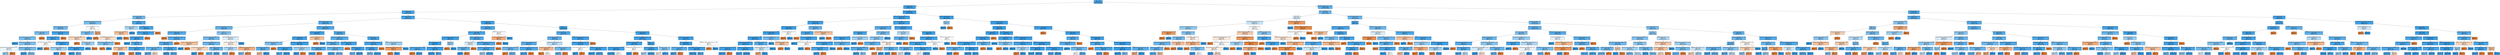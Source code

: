 digraph Tree {
node [shape=box, style="filled", color="black"] ;
0 [label="date <= 115.0\ngini = 0.166\nsamples = 26924\nvalue = [2456, 24468]", fillcolor="#399de5e5"] ;
1 [label="due_vs_submission_date <= 0.5\ngini = 0.101\nsamples = 15974\nvalue = [854, 15120]", fillcolor="#399de5f1"] ;
0 -> 1 [labeldistance=2.5, labelangle=45, headlabel="True"] ;
2 [label="due_vs_submission_date <= -7.5\ngini = 0.151\nsamples = 8588\nvalue = [705, 7883]", fillcolor="#399de5e8"] ;
1 -> 2 ;
3 [label="ouwiki_clicks_by_interval <= 0.5\ngini = 0.337\nsamples = 485\nvalue = [104, 381]", fillcolor="#399de5b9"] ;
2 -> 3 ;
4 [label="oucontent_clicks_by_interval_change <= 29.0\ngini = 0.367\nsamples = 388\nvalue = [94, 294]", fillcolor="#399de5ad"] ;
3 -> 4 ;
5 [label="homepage_clicks_by_interval <= 26.5\ngini = 0.349\nsamples = 364\nvalue = [82, 282]", fillcolor="#399de5b5"] ;
4 -> 5 ;
6 [label="externalquiz_clicks_by_interval <= 3.5\ngini = 0.38\nsamples = 306\nvalue = [78, 228]", fillcolor="#399de5a8"] ;
5 -> 6 ;
7 [label="resource_clicks_by_interval_change <= -15.5\ngini = 0.37\nsamples = 302\nvalue = [74, 228]", fillcolor="#399de5ac"] ;
6 -> 7 ;
8 [label="gini = 0.0\nsamples = 21\nvalue = [0, 21]", fillcolor="#399de5ff"] ;
7 -> 8 ;
9 [label="forumng_clicks_by_interval_change <= -34.5\ngini = 0.388\nsamples = 281\nvalue = [74, 207]", fillcolor="#399de5a4"] ;
7 -> 9 ;
10 [label="homepage_clicks_by_interval_change <= -20.0\ngini = 0.499\nsamples = 25\nvalue = [12, 13]", fillcolor="#399de514"] ;
9 -> 10 ;
11 [label="gini = 0.455\nsamples = 20\nvalue = [7, 13]", fillcolor="#399de576"] ;
10 -> 11 ;
12 [label="gini = 0.0\nsamples = 5\nvalue = [5, 0]", fillcolor="#e58139ff"] ;
10 -> 12 ;
13 [label="homepage_clicks_by_interval_change <= -24.5\ngini = 0.367\nsamples = 256\nvalue = [62, 194]", fillcolor="#399de5ae"] ;
9 -> 13 ;
14 [label="gini = 0.074\nsamples = 26\nvalue = [1, 25]", fillcolor="#399de5f5"] ;
13 -> 14 ;
15 [label="gini = 0.39\nsamples = 230\nvalue = [61, 169]", fillcolor="#399de5a3"] ;
13 -> 15 ;
16 [label="gini = 0.0\nsamples = 4\nvalue = [4, 0]", fillcolor="#e58139ff"] ;
6 -> 16 ;
17 [label="forumng_clicks_by_interval_change <= 108.0\ngini = 0.128\nsamples = 58\nvalue = [4, 54]", fillcolor="#399de5ec"] ;
5 -> 17 ;
18 [label="due_vs_submission_date <= -25.5\ngini = 0.1\nsamples = 57\nvalue = [3, 54]", fillcolor="#399de5f1"] ;
17 -> 18 ;
19 [label="externalquiz_clicks_by_interval_change <= 4.0\ngini = 0.5\nsamples = 2\nvalue = [1, 1]", fillcolor="#e5813900"] ;
18 -> 19 ;
20 [label="gini = 0.0\nsamples = 1\nvalue = [0, 1]", fillcolor="#399de5ff"] ;
19 -> 20 ;
21 [label="gini = 0.0\nsamples = 1\nvalue = [1, 0]", fillcolor="#e58139ff"] ;
19 -> 21 ;
22 [label="subpage_clicks_by_interval <= 0.5\ngini = 0.07\nsamples = 55\nvalue = [2, 53]", fillcolor="#399de5f5"] ;
18 -> 22 ;
23 [label="forumng_clicks_by_interval_change <= -13.5\ngini = 0.444\nsamples = 3\nvalue = [1, 2]", fillcolor="#399de57f"] ;
22 -> 23 ;
24 [label="gini = 0.0\nsamples = 2\nvalue = [0, 2]", fillcolor="#399de5ff"] ;
23 -> 24 ;
25 [label="gini = 0.0\nsamples = 1\nvalue = [1, 0]", fillcolor="#e58139ff"] ;
23 -> 25 ;
26 [label="resource_clicks_by_interval_change <= 8.5\ngini = 0.038\nsamples = 52\nvalue = [1, 51]", fillcolor="#399de5fa"] ;
22 -> 26 ;
27 [label="gini = 0.0\nsamples = 47\nvalue = [0, 47]", fillcolor="#399de5ff"] ;
26 -> 27 ;
28 [label="gini = 0.32\nsamples = 5\nvalue = [1, 4]", fillcolor="#399de5bf"] ;
26 -> 28 ;
29 [label="gini = 0.0\nsamples = 1\nvalue = [1, 0]", fillcolor="#e58139ff"] ;
17 -> 29 ;
30 [label="due_vs_submission_date <= -11.0\ngini = 0.5\nsamples = 24\nvalue = [12, 12]", fillcolor="#e5813900"] ;
4 -> 30 ;
31 [label="due_vs_submission_date <= -16.5\ngini = 0.375\nsamples = 12\nvalue = [3, 9]", fillcolor="#399de5aa"] ;
30 -> 31 ;
32 [label="oucontent_clicks_by_interval_change <= 47.0\ngini = 0.48\nsamples = 5\nvalue = [3, 2]", fillcolor="#e5813955"] ;
31 -> 32 ;
33 [label="gini = 0.0\nsamples = 2\nvalue = [2, 0]", fillcolor="#e58139ff"] ;
32 -> 33 ;
34 [label="due_vs_submission_date <= -18.5\ngini = 0.444\nsamples = 3\nvalue = [1, 2]", fillcolor="#399de57f"] ;
32 -> 34 ;
35 [label="gini = 0.0\nsamples = 2\nvalue = [0, 2]", fillcolor="#399de5ff"] ;
34 -> 35 ;
36 [label="gini = 0.0\nsamples = 1\nvalue = [1, 0]", fillcolor="#e58139ff"] ;
34 -> 36 ;
37 [label="gini = 0.0\nsamples = 7\nvalue = [0, 7]", fillcolor="#399de5ff"] ;
31 -> 37 ;
38 [label="date <= 66.0\ngini = 0.375\nsamples = 12\nvalue = [9, 3]", fillcolor="#e58139aa"] ;
30 -> 38 ;
39 [label="gini = 0.0\nsamples = 5\nvalue = [5, 0]", fillcolor="#e58139ff"] ;
38 -> 39 ;
40 [label="resource_clicks_by_interval_change <= 7.5\ngini = 0.49\nsamples = 7\nvalue = [4, 3]", fillcolor="#e5813940"] ;
38 -> 40 ;
41 [label="subpage_clicks_by_interval_change <= 9.5\ngini = 0.375\nsamples = 4\nvalue = [1, 3]", fillcolor="#399de5aa"] ;
40 -> 41 ;
42 [label="gini = 0.0\nsamples = 1\nvalue = [1, 0]", fillcolor="#e58139ff"] ;
41 -> 42 ;
43 [label="gini = 0.0\nsamples = 3\nvalue = [0, 3]", fillcolor="#399de5ff"] ;
41 -> 43 ;
44 [label="gini = 0.0\nsamples = 3\nvalue = [3, 0]", fillcolor="#e58139ff"] ;
40 -> 44 ;
45 [label="resource_clicks_by_interval <= 0.5\ngini = 0.185\nsamples = 97\nvalue = [10, 87]", fillcolor="#399de5e2"] ;
3 -> 45 ;
46 [label="subpage_clicks_by_interval <= 5.0\ngini = 0.463\nsamples = 11\nvalue = [4, 7]", fillcolor="#399de56d"] ;
45 -> 46 ;
47 [label="homepage_clicks_by_interval <= 9.0\ngini = 0.444\nsamples = 6\nvalue = [4, 2]", fillcolor="#e581397f"] ;
46 -> 47 ;
48 [label="gini = 0.0\nsamples = 2\nvalue = [0, 2]", fillcolor="#399de5ff"] ;
47 -> 48 ;
49 [label="gini = 0.0\nsamples = 4\nvalue = [4, 0]", fillcolor="#e58139ff"] ;
47 -> 49 ;
50 [label="gini = 0.0\nsamples = 5\nvalue = [0, 5]", fillcolor="#399de5ff"] ;
46 -> 50 ;
51 [label="forumng_clicks_by_interval <= 262.0\ngini = 0.13\nsamples = 86\nvalue = [6, 80]", fillcolor="#399de5ec"] ;
45 -> 51 ;
52 [label="oucontent_clicks_by_interval_change <= 82.5\ngini = 0.111\nsamples = 85\nvalue = [5, 80]", fillcolor="#399de5ef"] ;
51 -> 52 ;
53 [label="subpage_clicks_by_interval <= 28.0\ngini = 0.091\nsamples = 84\nvalue = [4, 80]", fillcolor="#399de5f2"] ;
52 -> 53 ;
54 [label="gini = 0.0\nsamples = 49\nvalue = [0, 49]", fillcolor="#399de5ff"] ;
53 -> 54 ;
55 [label="url_clicks_by_interval <= 1.5\ngini = 0.202\nsamples = 35\nvalue = [4, 31]", fillcolor="#399de5de"] ;
53 -> 55 ;
56 [label="oucontent_clicks_by_interval <= 57.0\ngini = 0.444\nsamples = 3\nvalue = [2, 1]", fillcolor="#e581397f"] ;
55 -> 56 ;
57 [label="gini = 0.0\nsamples = 2\nvalue = [2, 0]", fillcolor="#e58139ff"] ;
56 -> 57 ;
58 [label="gini = 0.0\nsamples = 1\nvalue = [0, 1]", fillcolor="#399de5ff"] ;
56 -> 58 ;
59 [label="glossary_clicks_by_interval_change <= -0.5\ngini = 0.117\nsamples = 32\nvalue = [2, 30]", fillcolor="#399de5ee"] ;
55 -> 59 ;
60 [label="gini = 0.0\nsamples = 1\nvalue = [1, 0]", fillcolor="#e58139ff"] ;
59 -> 60 ;
61 [label="gini = 0.062\nsamples = 31\nvalue = [1, 30]", fillcolor="#399de5f6"] ;
59 -> 61 ;
62 [label="gini = 0.0\nsamples = 1\nvalue = [1, 0]", fillcolor="#e58139ff"] ;
52 -> 62 ;
63 [label="gini = 0.0\nsamples = 1\nvalue = [1, 0]", fillcolor="#e58139ff"] ;
51 -> 63 ;
64 [label="forumng_clicks_by_interval <= 2.5\ngini = 0.137\nsamples = 8103\nvalue = [601, 7502]", fillcolor="#399de5eb"] ;
2 -> 64 ;
65 [label="homepage_clicks_by_interval <= 3.5\ngini = 0.209\nsamples = 2239\nvalue = [265, 1974]", fillcolor="#399de5dd"] ;
64 -> 65 ;
66 [label="homepage_clicks_by_interval_change <= -5.5\ngini = 0.301\nsamples = 445\nvalue = [82, 363]", fillcolor="#399de5c5"] ;
65 -> 66 ;
67 [label="oucollaborate_clicks_by_interval_change <= -4.5\ngini = 0.228\nsamples = 282\nvalue = [37, 245]", fillcolor="#399de5d8"] ;
66 -> 67 ;
68 [label="gini = 0.0\nsamples = 1\nvalue = [1, 0]", fillcolor="#e58139ff"] ;
67 -> 68 ;
69 [label="externalquiz_clicks_by_interval_change <= 1.5\ngini = 0.223\nsamples = 281\nvalue = [36, 245]", fillcolor="#399de5da"] ;
67 -> 69 ;
70 [label="homepage_clicks_by_interval <= 1.5\ngini = 0.219\nsamples = 280\nvalue = [35, 245]", fillcolor="#399de5db"] ;
69 -> 70 ;
71 [label="subpage_clicks_by_interval_change <= -1.5\ngini = 0.299\nsamples = 115\nvalue = [21, 94]", fillcolor="#399de5c6"] ;
70 -> 71 ;
72 [label="gini = 0.265\nsamples = 108\nvalue = [17, 91]", fillcolor="#399de5cf"] ;
71 -> 72 ;
73 [label="gini = 0.49\nsamples = 7\nvalue = [4, 3]", fillcolor="#e5813940"] ;
71 -> 73 ;
74 [label="oucontent_clicks_by_interval <= 4.5\ngini = 0.155\nsamples = 165\nvalue = [14, 151]", fillcolor="#399de5e7"] ;
70 -> 74 ;
75 [label="gini = 0.046\nsamples = 85\nvalue = [2, 83]", fillcolor="#399de5f9"] ;
74 -> 75 ;
76 [label="gini = 0.255\nsamples = 80\nvalue = [12, 68]", fillcolor="#399de5d2"] ;
74 -> 76 ;
77 [label="gini = 0.0\nsamples = 1\nvalue = [1, 0]", fillcolor="#e58139ff"] ;
69 -> 77 ;
78 [label="oucontent_clicks_by_interval <= 10.5\ngini = 0.4\nsamples = 163\nvalue = [45, 118]", fillcolor="#399de59e"] ;
66 -> 78 ;
79 [label="resource_clicks_by_interval_change <= -5.5\ngini = 0.343\nsamples = 123\nvalue = [27, 96]", fillcolor="#399de5b7"] ;
78 -> 79 ;
80 [label="oucontent_clicks_by_interval_change <= -29.5\ngini = 0.444\nsamples = 6\nvalue = [4, 2]", fillcolor="#e581397f"] ;
79 -> 80 ;
81 [label="gini = 0.0\nsamples = 2\nvalue = [0, 2]", fillcolor="#399de5ff"] ;
80 -> 81 ;
82 [label="gini = 0.0\nsamples = 4\nvalue = [4, 0]", fillcolor="#e58139ff"] ;
80 -> 82 ;
83 [label="oucontent_clicks_by_interval_change <= -19.5\ngini = 0.316\nsamples = 117\nvalue = [23, 94]", fillcolor="#399de5c1"] ;
79 -> 83 ;
84 [label="oucontent_clicks_by_interval_change <= -31.5\ngini = 0.48\nsamples = 5\nvalue = [3, 2]", fillcolor="#e5813955"] ;
83 -> 84 ;
85 [label="gini = 0.0\nsamples = 2\nvalue = [0, 2]", fillcolor="#399de5ff"] ;
84 -> 85 ;
86 [label="gini = 0.0\nsamples = 3\nvalue = [3, 0]", fillcolor="#e58139ff"] ;
84 -> 86 ;
87 [label="oucontent_clicks_by_interval <= 4.5\ngini = 0.293\nsamples = 112\nvalue = [20, 92]", fillcolor="#399de5c8"] ;
83 -> 87 ;
88 [label="gini = 0.344\nsamples = 77\nvalue = [17, 60]", fillcolor="#399de5b7"] ;
87 -> 88 ;
89 [label="gini = 0.157\nsamples = 35\nvalue = [3, 32]", fillcolor="#399de5e7"] ;
87 -> 89 ;
90 [label="resource_clicks_by_interval_change <= 5.0\ngini = 0.495\nsamples = 40\nvalue = [18, 22]", fillcolor="#399de52e"] ;
78 -> 90 ;
91 [label="homepage_clicks_by_interval <= 2.5\ngini = 0.498\nsamples = 34\nvalue = [18, 16]", fillcolor="#e581391c"] ;
90 -> 91 ;
92 [label="subpage_clicks_by_interval <= 8.5\ngini = 0.465\nsamples = 19\nvalue = [7, 12]", fillcolor="#399de56a"] ;
91 -> 92 ;
93 [label="gini = 0.32\nsamples = 15\nvalue = [3, 12]", fillcolor="#399de5bf"] ;
92 -> 93 ;
94 [label="gini = 0.0\nsamples = 4\nvalue = [4, 0]", fillcolor="#e58139ff"] ;
92 -> 94 ;
95 [label="oucontent_clicks_by_interval_change <= -0.5\ngini = 0.391\nsamples = 15\nvalue = [11, 4]", fillcolor="#e58139a2"] ;
91 -> 95 ;
96 [label="gini = 0.375\nsamples = 4\nvalue = [1, 3]", fillcolor="#399de5aa"] ;
95 -> 96 ;
97 [label="gini = 0.165\nsamples = 11\nvalue = [10, 1]", fillcolor="#e58139e6"] ;
95 -> 97 ;
98 [label="gini = 0.0\nsamples = 6\nvalue = [0, 6]", fillcolor="#399de5ff"] ;
90 -> 98 ;
99 [label="homepage_clicks_by_interval_change <= -15.5\ngini = 0.183\nsamples = 1794\nvalue = [183, 1611]", fillcolor="#399de5e2"] ;
65 -> 99 ;
100 [label="externalquiz_clicks_by_interval <= 3.5\ngini = 0.085\nsamples = 337\nvalue = [15, 322]", fillcolor="#399de5f3"] ;
99 -> 100 ;
101 [label="url_clicks_by_interval_change <= -24.5\ngini = 0.075\nsamples = 334\nvalue = [13, 321]", fillcolor="#399de5f5"] ;
100 -> 101 ;
102 [label="homepage_clicks_by_interval_change <= -36.5\ngini = 0.375\nsamples = 16\nvalue = [4, 12]", fillcolor="#399de5aa"] ;
101 -> 102 ;
103 [label="oucontent_clicks_by_interval <= 5.0\ngini = 0.245\nsamples = 14\nvalue = [2, 12]", fillcolor="#399de5d4"] ;
102 -> 103 ;
104 [label="gini = 0.444\nsamples = 3\nvalue = [2, 1]", fillcolor="#e581397f"] ;
103 -> 104 ;
105 [label="gini = 0.0\nsamples = 11\nvalue = [0, 11]", fillcolor="#399de5ff"] ;
103 -> 105 ;
106 [label="gini = 0.0\nsamples = 2\nvalue = [2, 0]", fillcolor="#e58139ff"] ;
102 -> 106 ;
107 [label="oucollaborate_clicks_by_interval_change <= 0.5\ngini = 0.055\nsamples = 318\nvalue = [9, 309]", fillcolor="#399de5f8"] ;
101 -> 107 ;
108 [label="page_clicks_by_interval_change <= -0.5\ngini = 0.05\nsamples = 315\nvalue = [8, 307]", fillcolor="#399de5f8"] ;
107 -> 108 ;
109 [label="gini = 0.26\nsamples = 13\nvalue = [2, 11]", fillcolor="#399de5d1"] ;
108 -> 109 ;
110 [label="gini = 0.039\nsamples = 302\nvalue = [6, 296]", fillcolor="#399de5fa"] ;
108 -> 110 ;
111 [label="forumng_clicks_by_interval_change <= -19.5\ngini = 0.444\nsamples = 3\nvalue = [1, 2]", fillcolor="#399de57f"] ;
107 -> 111 ;
112 [label="gini = 0.0\nsamples = 2\nvalue = [0, 2]", fillcolor="#399de5ff"] ;
111 -> 112 ;
113 [label="gini = 0.0\nsamples = 1\nvalue = [1, 0]", fillcolor="#e58139ff"] ;
111 -> 113 ;
114 [label="oucontent_clicks_by_interval <= 22.5\ngini = 0.444\nsamples = 3\nvalue = [2, 1]", fillcolor="#e581397f"] ;
100 -> 114 ;
115 [label="gini = 0.0\nsamples = 2\nvalue = [2, 0]", fillcolor="#e58139ff"] ;
114 -> 115 ;
116 [label="gini = 0.0\nsamples = 1\nvalue = [0, 1]", fillcolor="#399de5ff"] ;
114 -> 116 ;
117 [label="url_clicks_by_interval <= 1.5\ngini = 0.204\nsamples = 1457\nvalue = [168, 1289]", fillcolor="#399de5de"] ;
99 -> 117 ;
118 [label="externalquiz_clicks_by_interval_change <= 2.5\ngini = 0.23\nsamples = 1013\nvalue = [134, 879]", fillcolor="#399de5d8"] ;
117 -> 118 ;
119 [label="subpage_clicks_by_interval <= 4.5\ngini = 0.249\nsamples = 880\nvalue = [128, 752]", fillcolor="#399de5d4"] ;
118 -> 119 ;
120 [label="externalquiz_clicks_by_interval <= 2.5\ngini = 0.194\nsamples = 433\nvalue = [47, 386]", fillcolor="#399de5e0"] ;
119 -> 120 ;
121 [label="gini = 0.19\nsamples = 432\nvalue = [46, 386]", fillcolor="#399de5e1"] ;
120 -> 121 ;
122 [label="gini = 0.0\nsamples = 1\nvalue = [1, 0]", fillcolor="#e58139ff"] ;
120 -> 122 ;
123 [label="oucontent_clicks_by_interval_change <= -0.5\ngini = 0.297\nsamples = 447\nvalue = [81, 366]", fillcolor="#399de5c7"] ;
119 -> 123 ;
124 [label="gini = 0.147\nsamples = 125\nvalue = [10, 115]", fillcolor="#399de5e9"] ;
123 -> 124 ;
125 [label="gini = 0.344\nsamples = 322\nvalue = [71, 251]", fillcolor="#399de5b7"] ;
123 -> 125 ;
126 [label="ouwiki_clicks_by_interval_change <= -26.5\ngini = 0.086\nsamples = 133\nvalue = [6, 127]", fillcolor="#399de5f3"] ;
118 -> 126 ;
127 [label="gini = 0.0\nsamples = 1\nvalue = [1, 0]", fillcolor="#e58139ff"] ;
126 -> 127 ;
128 [label="subpage_clicks_by_interval <= 3.5\ngini = 0.073\nsamples = 132\nvalue = [5, 127]", fillcolor="#399de5f5"] ;
126 -> 128 ;
129 [label="gini = 0.346\nsamples = 9\nvalue = [2, 7]", fillcolor="#399de5b6"] ;
128 -> 129 ;
130 [label="gini = 0.048\nsamples = 123\nvalue = [3, 120]", fillcolor="#399de5f9"] ;
128 -> 130 ;
131 [label="url_clicks_by_interval <= 17.5\ngini = 0.141\nsamples = 444\nvalue = [34, 410]", fillcolor="#399de5ea"] ;
117 -> 131 ;
132 [label="externalquiz_clicks_by_interval_change <= 21.5\ngini = 0.126\nsamples = 429\nvalue = [29, 400]", fillcolor="#399de5ed"] ;
131 -> 132 ;
133 [label="due_vs_submission_date <= -4.5\ngini = 0.122\nsamples = 428\nvalue = [28, 400]", fillcolor="#399de5ed"] ;
132 -> 133 ;
134 [label="gini = 0.346\nsamples = 18\nvalue = [4, 14]", fillcolor="#399de5b6"] ;
133 -> 134 ;
135 [label="gini = 0.11\nsamples = 410\nvalue = [24, 386]", fillcolor="#399de5ef"] ;
133 -> 135 ;
136 [label="gini = 0.0\nsamples = 1\nvalue = [1, 0]", fillcolor="#e58139ff"] ;
132 -> 136 ;
137 [label="oucontent_clicks_by_interval_change <= 19.5\ngini = 0.444\nsamples = 15\nvalue = [5, 10]", fillcolor="#399de57f"] ;
131 -> 137 ;
138 [label="subpage_clicks_by_interval_change <= 34.5\ngini = 0.278\nsamples = 6\nvalue = [5, 1]", fillcolor="#e58139cc"] ;
137 -> 138 ;
139 [label="gini = 0.0\nsamples = 5\nvalue = [5, 0]", fillcolor="#e58139ff"] ;
138 -> 139 ;
140 [label="gini = 0.0\nsamples = 1\nvalue = [0, 1]", fillcolor="#399de5ff"] ;
138 -> 140 ;
141 [label="gini = 0.0\nsamples = 9\nvalue = [0, 9]", fillcolor="#399de5ff"] ;
137 -> 141 ;
142 [label="resource_clicks_by_interval <= 2.5\ngini = 0.108\nsamples = 5864\nvalue = [336, 5528]", fillcolor="#399de5f0"] ;
64 -> 142 ;
143 [label="oucontent_clicks_by_interval <= 75.0\ngini = 0.17\nsamples = 1239\nvalue = [116, 1123]", fillcolor="#399de5e5"] ;
142 -> 143 ;
144 [label="forumng_clicks_by_interval_change <= -34.5\ngini = 0.166\nsamples = 1233\nvalue = [113, 1120]", fillcolor="#399de5e5"] ;
143 -> 144 ;
145 [label="oucontent_clicks_by_interval_change <= 16.0\ngini = 0.055\nsamples = 178\nvalue = [5, 173]", fillcolor="#399de5f8"] ;
144 -> 145 ;
146 [label="due_vs_submission_date <= -5.5\ngini = 0.045\nsamples = 175\nvalue = [4, 171]", fillcolor="#399de5f9"] ;
145 -> 146 ;
147 [label="ouwiki_clicks_by_interval_change <= -25.5\ngini = 0.172\nsamples = 21\nvalue = [2, 19]", fillcolor="#399de5e4"] ;
146 -> 147 ;
148 [label="gini = 0.0\nsamples = 1\nvalue = [1, 0]", fillcolor="#e58139ff"] ;
147 -> 148 ;
149 [label="gini = 0.095\nsamples = 20\nvalue = [1, 19]", fillcolor="#399de5f2"] ;
147 -> 149 ;
150 [label="oucontent_clicks_by_interval_change <= 7.0\ngini = 0.026\nsamples = 154\nvalue = [2, 152]", fillcolor="#399de5fc"] ;
146 -> 150 ;
151 [label="gini = 0.014\nsamples = 146\nvalue = [1, 145]", fillcolor="#399de5fd"] ;
150 -> 151 ;
152 [label="gini = 0.219\nsamples = 8\nvalue = [1, 7]", fillcolor="#399de5db"] ;
150 -> 152 ;
153 [label="weight <= 12.5\ngini = 0.444\nsamples = 3\nvalue = [1, 2]", fillcolor="#399de57f"] ;
145 -> 153 ;
154 [label="gini = 0.0\nsamples = 1\nvalue = [1, 0]", fillcolor="#e58139ff"] ;
153 -> 154 ;
155 [label="gini = 0.0\nsamples = 2\nvalue = [0, 2]", fillcolor="#399de5ff"] ;
153 -> 155 ;
156 [label="homepage_clicks_by_interval <= 1.5\ngini = 0.184\nsamples = 1055\nvalue = [108, 947]", fillcolor="#399de5e2"] ;
144 -> 156 ;
157 [label="url_clicks_by_interval <= 0.5\ngini = 0.494\nsamples = 9\nvalue = [4, 5]", fillcolor="#399de533"] ;
156 -> 157 ;
158 [label="ouwiki_clicks_by_interval <= 1.5\ngini = 0.278\nsamples = 6\nvalue = [1, 5]", fillcolor="#399de5cc"] ;
157 -> 158 ;
159 [label="gini = 0.0\nsamples = 5\nvalue = [0, 5]", fillcolor="#399de5ff"] ;
158 -> 159 ;
160 [label="gini = 0.0\nsamples = 1\nvalue = [1, 0]", fillcolor="#e58139ff"] ;
158 -> 160 ;
161 [label="gini = 0.0\nsamples = 3\nvalue = [3, 0]", fillcolor="#e58139ff"] ;
157 -> 161 ;
162 [label="ouelluminate_clicks_by_interval_change <= 25.0\ngini = 0.179\nsamples = 1046\nvalue = [104, 942]", fillcolor="#399de5e3"] ;
156 -> 162 ;
163 [label="oucontent_clicks_by_interval_change <= -41.0\ngini = 0.178\nsamples = 1045\nvalue = [103, 942]", fillcolor="#399de5e3"] ;
162 -> 163 ;
164 [label="gini = 0.444\nsamples = 12\nvalue = [4, 8]", fillcolor="#399de57f"] ;
163 -> 164 ;
165 [label="gini = 0.173\nsamples = 1033\nvalue = [99, 934]", fillcolor="#399de5e4"] ;
163 -> 165 ;
166 [label="gini = 0.0\nsamples = 1\nvalue = [1, 0]", fillcolor="#e58139ff"] ;
162 -> 166 ;
167 [label="glossary_clicks_by_interval <= 7.0\ngini = 0.5\nsamples = 6\nvalue = [3, 3]", fillcolor="#e5813900"] ;
143 -> 167 ;
168 [label="url_clicks_by_interval_change <= 2.5\ngini = 0.375\nsamples = 4\nvalue = [3, 1]", fillcolor="#e58139aa"] ;
167 -> 168 ;
169 [label="gini = 0.0\nsamples = 3\nvalue = [3, 0]", fillcolor="#e58139ff"] ;
168 -> 169 ;
170 [label="gini = 0.0\nsamples = 1\nvalue = [0, 1]", fillcolor="#399de5ff"] ;
168 -> 170 ;
171 [label="gini = 0.0\nsamples = 2\nvalue = [0, 2]", fillcolor="#399de5ff"] ;
167 -> 171 ;
172 [label="weight <= 2.5\ngini = 0.091\nsamples = 4625\nvalue = [220, 4405]", fillcolor="#399de5f2"] ;
142 -> 172 ;
173 [label="forumng_clicks_by_interval <= 57.5\ngini = 0.181\nsamples = 696\nvalue = [70, 626]", fillcolor="#399de5e2"] ;
172 -> 173 ;
174 [label="oucontent_clicks_by_interval <= 47.5\ngini = 0.263\nsamples = 341\nvalue = [53, 288]", fillcolor="#399de5d0"] ;
173 -> 174 ;
175 [label="ouwiki_clicks_by_interval_change <= 0.5\ngini = 0.232\nsamples = 313\nvalue = [42, 271]", fillcolor="#399de5d7"] ;
174 -> 175 ;
176 [label="oucontent_clicks_by_interval_change <= 2.5\ngini = 0.335\nsamples = 94\nvalue = [20, 74]", fillcolor="#399de5ba"] ;
175 -> 176 ;
177 [label="gini = 0.0\nsamples = 2\nvalue = [2, 0]", fillcolor="#e58139ff"] ;
176 -> 177 ;
178 [label="gini = 0.315\nsamples = 92\nvalue = [18, 74]", fillcolor="#399de5c1"] ;
176 -> 178 ;
179 [label="ouelluminate_clicks_by_interval_change <= 16.0\ngini = 0.181\nsamples = 219\nvalue = [22, 197]", fillcolor="#399de5e3"] ;
175 -> 179 ;
180 [label="gini = 0.174\nsamples = 218\nvalue = [21, 197]", fillcolor="#399de5e4"] ;
179 -> 180 ;
181 [label="gini = 0.0\nsamples = 1\nvalue = [1, 0]", fillcolor="#e58139ff"] ;
179 -> 181 ;
182 [label="ouwiki_clicks_by_interval_change <= 8.5\ngini = 0.477\nsamples = 28\nvalue = [11, 17]", fillcolor="#399de55a"] ;
174 -> 182 ;
183 [label="externalquiz_clicks_by_interval <= 4.5\ngini = 0.42\nsamples = 10\nvalue = [7, 3]", fillcolor="#e5813992"] ;
182 -> 183 ;
184 [label="gini = 0.0\nsamples = 4\nvalue = [4, 0]", fillcolor="#e58139ff"] ;
183 -> 184 ;
185 [label="gini = 0.5\nsamples = 6\nvalue = [3, 3]", fillcolor="#e5813900"] ;
183 -> 185 ;
186 [label="forumng_clicks_by_interval_change <= 55.0\ngini = 0.346\nsamples = 18\nvalue = [4, 14]", fillcolor="#399de5b6"] ;
182 -> 186 ;
187 [label="gini = 0.291\nsamples = 17\nvalue = [3, 14]", fillcolor="#399de5c8"] ;
186 -> 187 ;
188 [label="gini = 0.0\nsamples = 1\nvalue = [1, 0]", fillcolor="#e58139ff"] ;
186 -> 188 ;
189 [label="forumng_clicks_by_interval_change <= 528.0\ngini = 0.091\nsamples = 355\nvalue = [17, 338]", fillcolor="#399de5f2"] ;
173 -> 189 ;
190 [label="homepage_clicks_by_interval_change <= 14.5\ngini = 0.086\nsamples = 354\nvalue = [16, 338]", fillcolor="#399de5f3"] ;
189 -> 190 ;
191 [label="resource_clicks_by_interval_change <= 11.0\ngini = 0.5\nsamples = 2\nvalue = [1, 1]", fillcolor="#e5813900"] ;
190 -> 191 ;
192 [label="gini = 0.0\nsamples = 1\nvalue = [0, 1]", fillcolor="#399de5ff"] ;
191 -> 192 ;
193 [label="gini = 0.0\nsamples = 1\nvalue = [1, 0]", fillcolor="#e58139ff"] ;
191 -> 193 ;
194 [label="oucontent_clicks_by_interval_change <= 20.5\ngini = 0.082\nsamples = 352\nvalue = [15, 337]", fillcolor="#399de5f4"] ;
190 -> 194 ;
195 [label="gini = 0.023\nsamples = 175\nvalue = [2, 173]", fillcolor="#399de5fc"] ;
194 -> 195 ;
196 [label="gini = 0.136\nsamples = 177\nvalue = [13, 164]", fillcolor="#399de5eb"] ;
194 -> 196 ;
197 [label="gini = 0.0\nsamples = 1\nvalue = [1, 0]", fillcolor="#e58139ff"] ;
189 -> 197 ;
198 [label="forumng_clicks_by_interval <= 42.5\ngini = 0.073\nsamples = 3929\nvalue = [150, 3779]", fillcolor="#399de5f5"] ;
172 -> 198 ;
199 [label="oucontent_clicks_by_interval_change <= 23.5\ngini = 0.092\nsamples = 2478\nvalue = [120, 2358]", fillcolor="#399de5f2"] ;
198 -> 199 ;
200 [label="ouwiki_clicks_by_interval_change <= 53.5\ngini = 0.075\nsamples = 1901\nvalue = [74, 1827]", fillcolor="#399de5f5"] ;
199 -> 200 ;
201 [label="resource_clicks_by_interval_change <= 62.0\ngini = 0.074\nsamples = 1899\nvalue = [73, 1826]", fillcolor="#399de5f5"] ;
200 -> 201 ;
202 [label="gini = 0.073\nsamples = 1897\nvalue = [72, 1825]", fillcolor="#399de5f5"] ;
201 -> 202 ;
203 [label="gini = 0.5\nsamples = 2\nvalue = [1, 1]", fillcolor="#e5813900"] ;
201 -> 203 ;
204 [label="externalquiz_clicks_by_interval_change <= 3.5\ngini = 0.5\nsamples = 2\nvalue = [1, 1]", fillcolor="#e5813900"] ;
200 -> 204 ;
205 [label="gini = 0.0\nsamples = 1\nvalue = [0, 1]", fillcolor="#399de5ff"] ;
204 -> 205 ;
206 [label="gini = 0.0\nsamples = 1\nvalue = [1, 0]", fillcolor="#e58139ff"] ;
204 -> 206 ;
207 [label="weight <= 21.25\ngini = 0.147\nsamples = 577\nvalue = [46, 531]", fillcolor="#399de5e9"] ;
199 -> 207 ;
208 [label="oucontent_clicks_by_interval <= 24.5\ngini = 0.129\nsamples = 547\nvalue = [38, 509]", fillcolor="#399de5ec"] ;
207 -> 208 ;
209 [label="gini = 0.463\nsamples = 11\nvalue = [4, 7]", fillcolor="#399de56d"] ;
208 -> 209 ;
210 [label="gini = 0.119\nsamples = 536\nvalue = [34, 502]", fillcolor="#399de5ee"] ;
208 -> 210 ;
211 [label="url_clicks_by_interval <= 1.5\ngini = 0.391\nsamples = 30\nvalue = [8, 22]", fillcolor="#399de5a2"] ;
207 -> 211 ;
212 [label="gini = 0.497\nsamples = 13\nvalue = [7, 6]", fillcolor="#e5813924"] ;
211 -> 212 ;
213 [label="gini = 0.111\nsamples = 17\nvalue = [1, 16]", fillcolor="#399de5ef"] ;
211 -> 213 ;
214 [label="url_clicks_by_interval_change <= 281.5\ngini = 0.04\nsamples = 1451\nvalue = [30, 1421]", fillcolor="#399de5fa"] ;
198 -> 214 ;
215 [label="due_vs_submission_date <= -6.5\ngini = 0.039\nsamples = 1449\nvalue = [29, 1420]", fillcolor="#399de5fa"] ;
214 -> 215 ;
216 [label="ouwiki_clicks_by_interval_change <= 24.5\ngini = 0.245\nsamples = 21\nvalue = [3, 18]", fillcolor="#399de5d4"] ;
215 -> 216 ;
217 [label="gini = 0.1\nsamples = 19\nvalue = [1, 18]", fillcolor="#399de5f1"] ;
216 -> 217 ;
218 [label="gini = 0.0\nsamples = 2\nvalue = [2, 0]", fillcolor="#e58139ff"] ;
216 -> 218 ;
219 [label="forumng_clicks_by_interval_change <= 271.0\ngini = 0.036\nsamples = 1428\nvalue = [26, 1402]", fillcolor="#399de5fa"] ;
215 -> 219 ;
220 [label="gini = 0.033\nsamples = 1410\nvalue = [24, 1386]", fillcolor="#399de5fb"] ;
219 -> 220 ;
221 [label="gini = 0.198\nsamples = 18\nvalue = [2, 16]", fillcolor="#399de5df"] ;
219 -> 221 ;
222 [label="homepage_clicks_by_interval_change <= 1020.0\ngini = 0.5\nsamples = 2\nvalue = [1, 1]", fillcolor="#e5813900"] ;
214 -> 222 ;
223 [label="gini = 0.0\nsamples = 1\nvalue = [1, 0]", fillcolor="#e58139ff"] ;
222 -> 223 ;
224 [label="gini = 0.0\nsamples = 1\nvalue = [0, 1]", fillcolor="#399de5ff"] ;
222 -> 224 ;
225 [label="forumng_clicks_by_interval <= 4.5\ngini = 0.04\nsamples = 7386\nvalue = [149, 7237]", fillcolor="#399de5fa"] ;
1 -> 225 ;
226 [label="forumng_clicks_by_interval_change <= -2.5\ngini = 0.079\nsamples = 2074\nvalue = [85, 1989]", fillcolor="#399de5f4"] ;
225 -> 226 ;
227 [label="ouwiki_clicks_by_interval_change <= 0.5\ngini = 0.054\nsamples = 1228\nvalue = [34, 1194]", fillcolor="#399de5f8"] ;
226 -> 227 ;
228 [label="ouelluminate_clicks_by_interval <= 1.5\ngini = 0.049\nsamples = 1206\nvalue = [30, 1176]", fillcolor="#399de5f8"] ;
227 -> 228 ;
229 [label="subpage_clicks_by_interval_change <= 26.0\ngini = 0.047\nsamples = 1204\nvalue = [29, 1175]", fillcolor="#399de5f9"] ;
228 -> 229 ;
230 [label="oucontent_clicks_by_interval <= 54.0\ngini = 0.044\nsamples = 1195\nvalue = [27, 1168]", fillcolor="#399de5f9"] ;
229 -> 230 ;
231 [label="url_clicks_by_interval_change <= -10.5\ngini = 0.04\nsamples = 1171\nvalue = [24, 1147]", fillcolor="#399de5fa"] ;
230 -> 231 ;
232 [label="oucontent_clicks_by_interval_change <= 15.0\ngini = 0.083\nsamples = 252\nvalue = [11, 241]", fillcolor="#399de5f3"] ;
231 -> 232 ;
233 [label="gini = 0.077\nsamples = 251\nvalue = [10, 241]", fillcolor="#399de5f4"] ;
232 -> 233 ;
234 [label="gini = 0.0\nsamples = 1\nvalue = [1, 0]", fillcolor="#e58139ff"] ;
232 -> 234 ;
235 [label="ouwiki_clicks_by_interval_change <= -36.5\ngini = 0.028\nsamples = 919\nvalue = [13, 906]", fillcolor="#399de5fb"] ;
231 -> 235 ;
236 [label="gini = 0.124\nsamples = 30\nvalue = [2, 28]", fillcolor="#399de5ed"] ;
235 -> 236 ;
237 [label="gini = 0.024\nsamples = 889\nvalue = [11, 878]", fillcolor="#399de5fc"] ;
235 -> 237 ;
238 [label="subpage_clicks_by_interval <= 6.5\ngini = 0.219\nsamples = 24\nvalue = [3, 21]", fillcolor="#399de5db"] ;
230 -> 238 ;
239 [label="url_clicks_by_interval_change <= -0.5\ngini = 0.49\nsamples = 7\nvalue = [3, 4]", fillcolor="#399de540"] ;
238 -> 239 ;
240 [label="gini = 0.375\nsamples = 4\nvalue = [3, 1]", fillcolor="#e58139aa"] ;
239 -> 240 ;
241 [label="gini = 0.0\nsamples = 3\nvalue = [0, 3]", fillcolor="#399de5ff"] ;
239 -> 241 ;
242 [label="gini = 0.0\nsamples = 17\nvalue = [0, 17]", fillcolor="#399de5ff"] ;
238 -> 242 ;
243 [label="resource_clicks_by_interval_change <= 11.5\ngini = 0.346\nsamples = 9\nvalue = [2, 7]", fillcolor="#399de5b6"] ;
229 -> 243 ;
244 [label="gini = 0.0\nsamples = 6\nvalue = [0, 6]", fillcolor="#399de5ff"] ;
243 -> 244 ;
245 [label="subpage_clicks_by_interval <= 39.5\ngini = 0.444\nsamples = 3\nvalue = [2, 1]", fillcolor="#e581397f"] ;
243 -> 245 ;
246 [label="gini = 0.0\nsamples = 2\nvalue = [2, 0]", fillcolor="#e58139ff"] ;
245 -> 246 ;
247 [label="gini = 0.0\nsamples = 1\nvalue = [0, 1]", fillcolor="#399de5ff"] ;
245 -> 247 ;
248 [label="url_clicks_by_interval_change <= 1.0\ngini = 0.5\nsamples = 2\nvalue = [1, 1]", fillcolor="#e5813900"] ;
228 -> 248 ;
249 [label="gini = 0.0\nsamples = 1\nvalue = [1, 0]", fillcolor="#e58139ff"] ;
248 -> 249 ;
250 [label="gini = 0.0\nsamples = 1\nvalue = [0, 1]", fillcolor="#399de5ff"] ;
248 -> 250 ;
251 [label="forumng_clicks_by_interval <= 3.5\ngini = 0.298\nsamples = 22\nvalue = [4, 18]", fillcolor="#399de5c6"] ;
227 -> 251 ;
252 [label="ouwiki_clicks_by_interval <= 1.5\ngini = 0.188\nsamples = 19\nvalue = [2, 17]", fillcolor="#399de5e1"] ;
251 -> 252 ;
253 [label="gini = 0.0\nsamples = 1\nvalue = [1, 0]", fillcolor="#e58139ff"] ;
252 -> 253 ;
254 [label="forumng_clicks_by_interval_change <= -10.0\ngini = 0.105\nsamples = 18\nvalue = [1, 17]", fillcolor="#399de5f0"] ;
252 -> 254 ;
255 [label="gini = 0.0\nsamples = 16\nvalue = [0, 16]", fillcolor="#399de5ff"] ;
254 -> 255 ;
256 [label="oucontent_clicks_by_interval_change <= -0.5\ngini = 0.5\nsamples = 2\nvalue = [1, 1]", fillcolor="#e5813900"] ;
254 -> 256 ;
257 [label="gini = 0.0\nsamples = 1\nvalue = [0, 1]", fillcolor="#399de5ff"] ;
256 -> 257 ;
258 [label="gini = 0.0\nsamples = 1\nvalue = [1, 0]", fillcolor="#e58139ff"] ;
256 -> 258 ;
259 [label="oucollaborate_clicks_by_interval_change <= -1.0\ngini = 0.444\nsamples = 3\nvalue = [2, 1]", fillcolor="#e581397f"] ;
251 -> 259 ;
260 [label="gini = 0.0\nsamples = 1\nvalue = [0, 1]", fillcolor="#399de5ff"] ;
259 -> 260 ;
261 [label="gini = 0.0\nsamples = 2\nvalue = [2, 0]", fillcolor="#e58139ff"] ;
259 -> 261 ;
262 [label="resource_clicks_by_interval_change <= -1.5\ngini = 0.113\nsamples = 846\nvalue = [51, 795]", fillcolor="#399de5ef"] ;
226 -> 262 ;
263 [label="resource_clicks_by_interval_change <= -3.5\ngini = 0.229\nsamples = 159\nvalue = [21, 138]", fillcolor="#399de5d8"] ;
262 -> 263 ;
264 [label="resource_clicks_by_interval <= 8.5\ngini = 0.133\nsamples = 98\nvalue = [7, 91]", fillcolor="#399de5eb"] ;
263 -> 264 ;
265 [label="homepage_clicks_by_interval_change <= 2.5\ngini = 0.103\nsamples = 92\nvalue = [5, 87]", fillcolor="#399de5f0"] ;
264 -> 265 ;
266 [label="oucontent_clicks_by_interval_change <= -9.5\ngini = 0.072\nsamples = 80\nvalue = [3, 77]", fillcolor="#399de5f5"] ;
265 -> 266 ;
267 [label="oucontent_clicks_by_interval_change <= -10.5\ngini = 0.139\nsamples = 40\nvalue = [3, 37]", fillcolor="#399de5ea"] ;
266 -> 267 ;
268 [label="gini = 0.097\nsamples = 39\nvalue = [2, 37]", fillcolor="#399de5f1"] ;
267 -> 268 ;
269 [label="gini = 0.0\nsamples = 1\nvalue = [1, 0]", fillcolor="#e58139ff"] ;
267 -> 269 ;
270 [label="gini = 0.0\nsamples = 40\nvalue = [0, 40]", fillcolor="#399de5ff"] ;
266 -> 270 ;
271 [label="subpage_clicks_by_interval_change <= -4.5\ngini = 0.278\nsamples = 12\nvalue = [2, 10]", fillcolor="#399de5cc"] ;
265 -> 271 ;
272 [label="gini = 0.0\nsamples = 2\nvalue = [2, 0]", fillcolor="#e58139ff"] ;
271 -> 272 ;
273 [label="gini = 0.0\nsamples = 10\nvalue = [0, 10]", fillcolor="#399de5ff"] ;
271 -> 273 ;
274 [label="resource_clicks_by_interval_change <= -6.5\ngini = 0.444\nsamples = 6\nvalue = [2, 4]", fillcolor="#399de57f"] ;
264 -> 274 ;
275 [label="gini = 0.0\nsamples = 4\nvalue = [0, 4]", fillcolor="#399de5ff"] ;
274 -> 275 ;
276 [label="gini = 0.0\nsamples = 2\nvalue = [2, 0]", fillcolor="#e58139ff"] ;
274 -> 276 ;
277 [label="subpage_clicks_by_interval <= 6.5\ngini = 0.354\nsamples = 61\nvalue = [14, 47]", fillcolor="#399de5b3"] ;
263 -> 277 ;
278 [label="oucontent_clicks_by_interval <= 5.5\ngini = 0.413\nsamples = 48\nvalue = [14, 34]", fillcolor="#399de596"] ;
277 -> 278 ;
279 [label="subpage_clicks_by_interval_change <= 2.5\ngini = 0.271\nsamples = 31\nvalue = [5, 26]", fillcolor="#399de5ce"] ;
278 -> 279 ;
280 [label="externalquiz_clicks_by_interval_change <= -0.5\ngini = 0.231\nsamples = 30\nvalue = [4, 26]", fillcolor="#399de5d8"] ;
279 -> 280 ;
281 [label="gini = 0.095\nsamples = 20\nvalue = [1, 19]", fillcolor="#399de5f2"] ;
280 -> 281 ;
282 [label="gini = 0.42\nsamples = 10\nvalue = [3, 7]", fillcolor="#399de592"] ;
280 -> 282 ;
283 [label="gini = 0.0\nsamples = 1\nvalue = [1, 0]", fillcolor="#e58139ff"] ;
279 -> 283 ;
284 [label="homepage_clicks_by_interval <= 8.5\ngini = 0.498\nsamples = 17\nvalue = [9, 8]", fillcolor="#e581391c"] ;
278 -> 284 ;
285 [label="weight <= 21.25\ngini = 0.397\nsamples = 11\nvalue = [8, 3]", fillcolor="#e581399f"] ;
284 -> 285 ;
286 [label="gini = 0.198\nsamples = 9\nvalue = [8, 1]", fillcolor="#e58139df"] ;
285 -> 286 ;
287 [label="gini = 0.0\nsamples = 2\nvalue = [0, 2]", fillcolor="#399de5ff"] ;
285 -> 287 ;
288 [label="homepage_clicks_by_interval <= 20.5\ngini = 0.278\nsamples = 6\nvalue = [1, 5]", fillcolor="#399de5cc"] ;
284 -> 288 ;
289 [label="gini = 0.0\nsamples = 5\nvalue = [0, 5]", fillcolor="#399de5ff"] ;
288 -> 289 ;
290 [label="gini = 0.0\nsamples = 1\nvalue = [1, 0]", fillcolor="#e58139ff"] ;
288 -> 290 ;
291 [label="gini = 0.0\nsamples = 13\nvalue = [0, 13]", fillcolor="#399de5ff"] ;
277 -> 291 ;
292 [label="homepage_clicks_by_interval_change <= -17.5\ngini = 0.084\nsamples = 687\nvalue = [30, 657]", fillcolor="#399de5f3"] ;
262 -> 292 ;
293 [label="due_vs_submission_date <= 2.5\ngini = 0.469\nsamples = 8\nvalue = [3, 5]", fillcolor="#399de566"] ;
292 -> 293 ;
294 [label="homepage_clicks_by_interval <= 19.5\ngini = 0.278\nsamples = 6\nvalue = [1, 5]", fillcolor="#399de5cc"] ;
293 -> 294 ;
295 [label="gini = 0.0\nsamples = 5\nvalue = [0, 5]", fillcolor="#399de5ff"] ;
294 -> 295 ;
296 [label="gini = 0.0\nsamples = 1\nvalue = [1, 0]", fillcolor="#e58139ff"] ;
294 -> 296 ;
297 [label="gini = 0.0\nsamples = 2\nvalue = [2, 0]", fillcolor="#e58139ff"] ;
293 -> 297 ;
298 [label="ouwiki_clicks_by_interval <= 32.5\ngini = 0.076\nsamples = 679\nvalue = [27, 652]", fillcolor="#399de5f4"] ;
292 -> 298 ;
299 [label="homepage_clicks_by_interval_change <= 78.0\ngini = 0.074\nsamples = 677\nvalue = [26, 651]", fillcolor="#399de5f5"] ;
298 -> 299 ;
300 [label="oucontent_clicks_by_interval_change <= -7.5\ngini = 0.071\nsamples = 675\nvalue = [25, 650]", fillcolor="#399de5f5"] ;
299 -> 300 ;
301 [label="homepage_clicks_by_interval <= 6.0\ngini = 0.245\nsamples = 28\nvalue = [4, 24]", fillcolor="#399de5d4"] ;
300 -> 301 ;
302 [label="gini = 0.494\nsamples = 9\nvalue = [4, 5]", fillcolor="#399de533"] ;
301 -> 302 ;
303 [label="gini = 0.0\nsamples = 19\nvalue = [0, 19]", fillcolor="#399de5ff"] ;
301 -> 303 ;
304 [label="externalquiz_clicks_by_interval_change <= -4.5\ngini = 0.063\nsamples = 647\nvalue = [21, 626]", fillcolor="#399de5f6"] ;
300 -> 304 ;
305 [label="gini = 0.5\nsamples = 2\nvalue = [1, 1]", fillcolor="#e5813900"] ;
304 -> 305 ;
306 [label="gini = 0.06\nsamples = 645\nvalue = [20, 625]", fillcolor="#399de5f7"] ;
304 -> 306 ;
307 [label="resource_clicks_by_interval_change <= 2.0\ngini = 0.5\nsamples = 2\nvalue = [1, 1]", fillcolor="#e5813900"] ;
299 -> 307 ;
308 [label="gini = 0.0\nsamples = 1\nvalue = [0, 1]", fillcolor="#399de5ff"] ;
307 -> 308 ;
309 [label="gini = 0.0\nsamples = 1\nvalue = [1, 0]", fillcolor="#e58139ff"] ;
307 -> 309 ;
310 [label="forumng_clicks_by_interval <= 1.0\ngini = 0.5\nsamples = 2\nvalue = [1, 1]", fillcolor="#e5813900"] ;
298 -> 310 ;
311 [label="gini = 0.0\nsamples = 1\nvalue = [0, 1]", fillcolor="#399de5ff"] ;
310 -> 311 ;
312 [label="gini = 0.0\nsamples = 1\nvalue = [1, 0]", fillcolor="#e58139ff"] ;
310 -> 312 ;
313 [label="homepage_clicks_by_interval <= 0.5\ngini = 0.024\nsamples = 5312\nvalue = [64, 5248]", fillcolor="#399de5fc"] ;
225 -> 313 ;
314 [label="weight <= 10.0\ngini = 0.444\nsamples = 3\nvalue = [1, 2]", fillcolor="#399de57f"] ;
313 -> 314 ;
315 [label="gini = 0.0\nsamples = 2\nvalue = [0, 2]", fillcolor="#399de5ff"] ;
314 -> 315 ;
316 [label="gini = 0.0\nsamples = 1\nvalue = [1, 0]", fillcolor="#e58139ff"] ;
314 -> 316 ;
317 [label="oucontent_clicks_by_interval_change <= 23.5\ngini = 0.023\nsamples = 5309\nvalue = [63, 5246]", fillcolor="#399de5fc"] ;
313 -> 317 ;
318 [label="subpage_clicks_by_interval <= 7.5\ngini = 0.016\nsamples = 4355\nvalue = [36, 4319]", fillcolor="#399de5fd"] ;
317 -> 318 ;
319 [label="ouwiki_clicks_by_interval <= 61.0\ngini = 0.034\nsamples = 1095\nvalue = [19, 1076]", fillcolor="#399de5fa"] ;
318 -> 319 ;
320 [label="url_clicks_by_interval_change <= 4.5\ngini = 0.032\nsamples = 1094\nvalue = [18, 1076]", fillcolor="#399de5fb"] ;
319 -> 320 ;
321 [label="ouelluminate_clicks_by_interval_change <= -17.5\ngini = 0.031\nsamples = 1088\nvalue = [17, 1071]", fillcolor="#399de5fb"] ;
320 -> 321 ;
322 [label="externalquiz_clicks_by_interval_change <= -1.0\ngini = 0.245\nsamples = 7\nvalue = [1, 6]", fillcolor="#399de5d4"] ;
321 -> 322 ;
323 [label="gini = 0.0\nsamples = 6\nvalue = [0, 6]", fillcolor="#399de5ff"] ;
322 -> 323 ;
324 [label="gini = 0.0\nsamples = 1\nvalue = [1, 0]", fillcolor="#e58139ff"] ;
322 -> 324 ;
325 [label="resource_clicks_by_interval <= 8.5\ngini = 0.029\nsamples = 1081\nvalue = [16, 1065]", fillcolor="#399de5fb"] ;
321 -> 325 ;
326 [label="gini = 0.024\nsamples = 1003\nvalue = [12, 991]", fillcolor="#399de5fc"] ;
325 -> 326 ;
327 [label="gini = 0.097\nsamples = 78\nvalue = [4, 74]", fillcolor="#399de5f1"] ;
325 -> 327 ;
328 [label="forumng_clicks_by_interval <= 23.0\ngini = 0.278\nsamples = 6\nvalue = [1, 5]", fillcolor="#399de5cc"] ;
320 -> 328 ;
329 [label="gini = 0.0\nsamples = 1\nvalue = [1, 0]", fillcolor="#e58139ff"] ;
328 -> 329 ;
330 [label="gini = 0.0\nsamples = 5\nvalue = [0, 5]", fillcolor="#399de5ff"] ;
328 -> 330 ;
331 [label="gini = 0.0\nsamples = 1\nvalue = [1, 0]", fillcolor="#e58139ff"] ;
319 -> 331 ;
332 [label="forumng_clicks_by_interval <= 5.5\ngini = 0.01\nsamples = 3260\nvalue = [17, 3243]", fillcolor="#399de5fe"] ;
318 -> 332 ;
333 [label="url_clicks_by_interval_change <= 4.5\ngini = 0.053\nsamples = 73\nvalue = [2, 71]", fillcolor="#399de5f8"] ;
332 -> 333 ;
334 [label="gini = 0.0\nsamples = 65\nvalue = [0, 65]", fillcolor="#399de5ff"] ;
333 -> 334 ;
335 [label="url_clicks_by_interval_change <= 5.5\ngini = 0.375\nsamples = 8\nvalue = [2, 6]", fillcolor="#399de5aa"] ;
333 -> 335 ;
336 [label="gini = 0.0\nsamples = 2\nvalue = [2, 0]", fillcolor="#e58139ff"] ;
335 -> 336 ;
337 [label="gini = 0.0\nsamples = 6\nvalue = [0, 6]", fillcolor="#399de5ff"] ;
335 -> 337 ;
338 [label="oucollaborate_clicks_by_interval_change <= -13.5\ngini = 0.009\nsamples = 3187\nvalue = [15, 3172]", fillcolor="#399de5fe"] ;
332 -> 338 ;
339 [label="oucollaborate_clicks_by_interval_change <= -14.5\ngini = 0.077\nsamples = 25\nvalue = [1, 24]", fillcolor="#399de5f4"] ;
338 -> 339 ;
340 [label="gini = 0.0\nsamples = 22\nvalue = [0, 22]", fillcolor="#399de5ff"] ;
339 -> 340 ;
341 [label="ouwiki_clicks_by_interval <= 3.0\ngini = 0.444\nsamples = 3\nvalue = [1, 2]", fillcolor="#399de57f"] ;
339 -> 341 ;
342 [label="gini = 0.0\nsamples = 1\nvalue = [1, 0]", fillcolor="#e58139ff"] ;
341 -> 342 ;
343 [label="gini = 0.0\nsamples = 2\nvalue = [0, 2]", fillcolor="#399de5ff"] ;
341 -> 343 ;
344 [label="homepage_clicks_by_interval_change <= 33.5\ngini = 0.009\nsamples = 3162\nvalue = [14, 3148]", fillcolor="#399de5fe"] ;
338 -> 344 ;
345 [label="url_clicks_by_interval_change <= -31.5\ngini = 0.005\nsamples = 2351\nvalue = [6, 2345]", fillcolor="#399de5fe"] ;
344 -> 345 ;
346 [label="gini = 0.049\nsamples = 40\nvalue = [1, 39]", fillcolor="#399de5f8"] ;
345 -> 346 ;
347 [label="gini = 0.004\nsamples = 2311\nvalue = [5, 2306]", fillcolor="#399de5fe"] ;
345 -> 347 ;
348 [label="oucontent_clicks_by_interval_change <= -12.5\ngini = 0.02\nsamples = 811\nvalue = [8, 803]", fillcolor="#399de5fc"] ;
344 -> 348 ;
349 [label="gini = 0.18\nsamples = 10\nvalue = [1, 9]", fillcolor="#399de5e3"] ;
348 -> 349 ;
350 [label="gini = 0.017\nsamples = 801\nvalue = [7, 794]", fillcolor="#399de5fd"] ;
348 -> 350 ;
351 [label="homepage_clicks_by_interval_change <= -152.5\ngini = 0.055\nsamples = 954\nvalue = [27, 927]", fillcolor="#399de5f8"] ;
317 -> 351 ;
352 [label="gini = 0.0\nsamples = 1\nvalue = [1, 0]", fillcolor="#e58139ff"] ;
351 -> 352 ;
353 [label="homepage_clicks_by_interval <= 22.5\ngini = 0.053\nsamples = 953\nvalue = [26, 927]", fillcolor="#399de5f8"] ;
351 -> 353 ;
354 [label="due_vs_submission_date <= 9.5\ngini = 0.236\nsamples = 66\nvalue = [9, 57]", fillcolor="#399de5d7"] ;
353 -> 354 ;
355 [label="subpage_clicks_by_interval_change <= 5.5\ngini = 0.216\nsamples = 65\nvalue = [8, 57]", fillcolor="#399de5db"] ;
354 -> 355 ;
356 [label="gini = 0.0\nsamples = 27\nvalue = [0, 27]", fillcolor="#399de5ff"] ;
355 -> 356 ;
357 [label="resource_clicks_by_interval_change <= 1.5\ngini = 0.332\nsamples = 38\nvalue = [8, 30]", fillcolor="#399de5bb"] ;
355 -> 357 ;
358 [label="gini = 0.5\nsamples = 8\nvalue = [4, 4]", fillcolor="#e5813900"] ;
357 -> 358 ;
359 [label="gini = 0.231\nsamples = 30\nvalue = [4, 26]", fillcolor="#399de5d8"] ;
357 -> 359 ;
360 [label="gini = 0.0\nsamples = 1\nvalue = [1, 0]", fillcolor="#e58139ff"] ;
354 -> 360 ;
361 [label="subpage_clicks_by_interval <= 8.5\ngini = 0.038\nsamples = 887\nvalue = [17, 870]", fillcolor="#399de5fa"] ;
353 -> 361 ;
362 [label="oucontent_clicks_by_interval <= 24.5\ngini = 0.185\nsamples = 58\nvalue = [6, 52]", fillcolor="#399de5e2"] ;
361 -> 362 ;
363 [label="gini = 0.0\nsamples = 2\nvalue = [2, 0]", fillcolor="#e58139ff"] ;
362 -> 363 ;
364 [label="oucollaborate_clicks_by_interval_change <= 8.5\ngini = 0.133\nsamples = 56\nvalue = [4, 52]", fillcolor="#399de5eb"] ;
362 -> 364 ;
365 [label="gini = 0.103\nsamples = 55\nvalue = [3, 52]", fillcolor="#399de5f0"] ;
364 -> 365 ;
366 [label="gini = 0.0\nsamples = 1\nvalue = [1, 0]", fillcolor="#e58139ff"] ;
364 -> 366 ;
367 [label="resource_clicks_by_interval_change <= 43.5\ngini = 0.026\nsamples = 829\nvalue = [11, 818]", fillcolor="#399de5fc"] ;
361 -> 367 ;
368 [label="homepage_clicks_by_interval_change <= 508.0\ngini = 0.02\nsamples = 808\nvalue = [8, 800]", fillcolor="#399de5fc"] ;
367 -> 368 ;
369 [label="gini = 0.017\nsamples = 804\nvalue = [7, 797]", fillcolor="#399de5fd"] ;
368 -> 369 ;
370 [label="gini = 0.375\nsamples = 4\nvalue = [1, 3]", fillcolor="#399de5aa"] ;
368 -> 370 ;
371 [label="resource_clicks_by_interval_change <= 49.0\ngini = 0.245\nsamples = 21\nvalue = [3, 18]", fillcolor="#399de5d4"] ;
367 -> 371 ;
372 [label="gini = 0.375\nsamples = 4\nvalue = [3, 1]", fillcolor="#e58139aa"] ;
371 -> 372 ;
373 [label="gini = 0.0\nsamples = 17\nvalue = [0, 17]", fillcolor="#399de5ff"] ;
371 -> 373 ;
374 [label="homepage_clicks_by_interval <= 21.5\ngini = 0.25\nsamples = 10950\nvalue = [1602, 9348]", fillcolor="#399de5d3"] ;
0 -> 374 [labeldistance=2.5, labelangle=-45, headlabel="False"] ;
375 [label="due_vs_submission_date <= -7.5\ngini = 0.336\nsamples = 4851\nvalue = [1035, 3816]", fillcolor="#399de5ba"] ;
374 -> 375 ;
376 [label="date <= 203.0\ngini = 0.495\nsamples = 238\nvalue = [107, 131]", fillcolor="#399de52f"] ;
375 -> 376 ;
377 [label="forumng_clicks_by_interval_change <= -0.5\ngini = 0.487\nsamples = 221\nvalue = [93, 128]", fillcolor="#399de546"] ;
376 -> 377 ;
378 [label="oucontent_clicks_by_interval_change <= -40.5\ngini = 0.43\nsamples = 99\nvalue = [31, 68]", fillcolor="#399de58b"] ;
377 -> 378 ;
379 [label="oucontent_clicks_by_interval <= 7.5\ngini = 0.278\nsamples = 6\nvalue = [5, 1]", fillcolor="#e58139cc"] ;
378 -> 379 ;
380 [label="gini = 0.0\nsamples = 5\nvalue = [5, 0]", fillcolor="#e58139ff"] ;
379 -> 380 ;
381 [label="gini = 0.0\nsamples = 1\nvalue = [0, 1]", fillcolor="#399de5ff"] ;
379 -> 381 ;
382 [label="forumng_clicks_by_interval <= 8.5\ngini = 0.403\nsamples = 93\nvalue = [26, 67]", fillcolor="#399de59c"] ;
378 -> 382 ;
383 [label="ouwiki_clicks_by_interval <= 0.5\ngini = 0.355\nsamples = 78\nvalue = [18, 60]", fillcolor="#399de5b3"] ;
382 -> 383 ;
384 [label="oucontent_clicks_by_interval_change <= 19.0\ngini = 0.313\nsamples = 72\nvalue = [14, 58]", fillcolor="#399de5c1"] ;
383 -> 384 ;
385 [label="resource_clicks_by_interval <= 5.5\ngini = 0.284\nsamples = 70\nvalue = [12, 58]", fillcolor="#399de5ca"] ;
384 -> 385 ;
386 [label="gini = 0.254\nsamples = 67\nvalue = [10, 57]", fillcolor="#399de5d2"] ;
385 -> 386 ;
387 [label="gini = 0.444\nsamples = 3\nvalue = [2, 1]", fillcolor="#e581397f"] ;
385 -> 387 ;
388 [label="gini = 0.0\nsamples = 2\nvalue = [2, 0]", fillcolor="#e58139ff"] ;
384 -> 388 ;
389 [label="ouwiki_clicks_by_interval <= 12.0\ngini = 0.444\nsamples = 6\nvalue = [4, 2]", fillcolor="#e581397f"] ;
383 -> 389 ;
390 [label="gini = 0.0\nsamples = 4\nvalue = [4, 0]", fillcolor="#e58139ff"] ;
389 -> 390 ;
391 [label="gini = 0.0\nsamples = 2\nvalue = [0, 2]", fillcolor="#399de5ff"] ;
389 -> 391 ;
392 [label="ouwiki_clicks_by_interval <= 0.5\ngini = 0.498\nsamples = 15\nvalue = [8, 7]", fillcolor="#e5813920"] ;
382 -> 392 ;
393 [label="oucontent_clicks_by_interval <= 11.0\ngini = 0.397\nsamples = 11\nvalue = [8, 3]", fillcolor="#e581399f"] ;
392 -> 393 ;
394 [label="gini = 0.0\nsamples = 7\nvalue = [7, 0]", fillcolor="#e58139ff"] ;
393 -> 394 ;
395 [label="oucontent_clicks_by_interval <= 17.5\ngini = 0.375\nsamples = 4\nvalue = [1, 3]", fillcolor="#399de5aa"] ;
393 -> 395 ;
396 [label="gini = 0.0\nsamples = 2\nvalue = [0, 2]", fillcolor="#399de5ff"] ;
395 -> 396 ;
397 [label="gini = 0.5\nsamples = 2\nvalue = [1, 1]", fillcolor="#e5813900"] ;
395 -> 397 ;
398 [label="gini = 0.0\nsamples = 4\nvalue = [0, 4]", fillcolor="#399de5ff"] ;
392 -> 398 ;
399 [label="url_clicks_by_interval <= 0.5\ngini = 0.5\nsamples = 122\nvalue = [62, 60]", fillcolor="#e5813908"] ;
377 -> 399 ;
400 [label="subpage_clicks_by_interval_change <= 0.5\ngini = 0.469\nsamples = 80\nvalue = [50, 30]", fillcolor="#e5813966"] ;
399 -> 400 ;
401 [label="homepage_clicks_by_interval_change <= -11.5\ngini = 0.495\nsamples = 60\nvalue = [33, 27]", fillcolor="#e581392e"] ;
400 -> 401 ;
402 [label="gini = 0.0\nsamples = 7\nvalue = [7, 0]", fillcolor="#e58139ff"] ;
401 -> 402 ;
403 [label="ouwiki_clicks_by_interval_change <= 0.5\ngini = 0.5\nsamples = 53\nvalue = [26, 27]", fillcolor="#399de509"] ;
401 -> 403 ;
404 [label="subpage_clicks_by_interval_change <= -11.5\ngini = 0.498\nsamples = 49\nvalue = [26, 23]", fillcolor="#e581391d"] ;
403 -> 404 ;
405 [label="gini = 0.0\nsamples = 4\nvalue = [0, 4]", fillcolor="#399de5ff"] ;
404 -> 405 ;
406 [label="gini = 0.488\nsamples = 45\nvalue = [26, 19]", fillcolor="#e5813945"] ;
404 -> 406 ;
407 [label="gini = 0.0\nsamples = 4\nvalue = [0, 4]", fillcolor="#399de5ff"] ;
403 -> 407 ;
408 [label="homepage_clicks_by_interval_change <= -0.5\ngini = 0.255\nsamples = 20\nvalue = [17, 3]", fillcolor="#e58139d2"] ;
400 -> 408 ;
409 [label="due_vs_submission_date <= -21.5\ngini = 0.444\nsamples = 3\nvalue = [1, 2]", fillcolor="#399de57f"] ;
408 -> 409 ;
410 [label="gini = 0.0\nsamples = 1\nvalue = [1, 0]", fillcolor="#e58139ff"] ;
409 -> 410 ;
411 [label="gini = 0.0\nsamples = 2\nvalue = [0, 2]", fillcolor="#399de5ff"] ;
409 -> 411 ;
412 [label="homepage_clicks_by_interval <= 4.5\ngini = 0.111\nsamples = 17\nvalue = [16, 1]", fillcolor="#e58139ef"] ;
408 -> 412 ;
413 [label="homepage_clicks_by_interval <= 3.5\ngini = 0.375\nsamples = 4\nvalue = [3, 1]", fillcolor="#e58139aa"] ;
412 -> 413 ;
414 [label="gini = 0.0\nsamples = 3\nvalue = [3, 0]", fillcolor="#e58139ff"] ;
413 -> 414 ;
415 [label="gini = 0.0\nsamples = 1\nvalue = [0, 1]", fillcolor="#399de5ff"] ;
413 -> 415 ;
416 [label="gini = 0.0\nsamples = 13\nvalue = [13, 0]", fillcolor="#e58139ff"] ;
412 -> 416 ;
417 [label="oucontent_clicks_by_interval <= 9.5\ngini = 0.408\nsamples = 42\nvalue = [12, 30]", fillcolor="#399de599"] ;
399 -> 417 ;
418 [label="oucontent_clicks_by_interval <= 1.0\ngini = 0.153\nsamples = 24\nvalue = [2, 22]", fillcolor="#399de5e8"] ;
417 -> 418 ;
419 [label="gini = 0.0\nsamples = 1\nvalue = [1, 0]", fillcolor="#e58139ff"] ;
418 -> 419 ;
420 [label="subpage_clicks_by_interval <= 35.0\ngini = 0.083\nsamples = 23\nvalue = [1, 22]", fillcolor="#399de5f3"] ;
418 -> 420 ;
421 [label="gini = 0.0\nsamples = 22\nvalue = [0, 22]", fillcolor="#399de5ff"] ;
420 -> 421 ;
422 [label="gini = 0.0\nsamples = 1\nvalue = [1, 0]", fillcolor="#e58139ff"] ;
420 -> 422 ;
423 [label="homepage_clicks_by_interval_change <= -6.5\ngini = 0.494\nsamples = 18\nvalue = [10, 8]", fillcolor="#e5813933"] ;
417 -> 423 ;
424 [label="gini = 0.0\nsamples = 4\nvalue = [0, 4]", fillcolor="#399de5ff"] ;
423 -> 424 ;
425 [label="homepage_clicks_by_interval_change <= 12.5\ngini = 0.408\nsamples = 14\nvalue = [10, 4]", fillcolor="#e5813999"] ;
423 -> 425 ;
426 [label="oucontent_clicks_by_interval_change <= -27.0\ngini = 0.165\nsamples = 11\nvalue = [10, 1]", fillcolor="#e58139e6"] ;
425 -> 426 ;
427 [label="gini = 0.0\nsamples = 1\nvalue = [0, 1]", fillcolor="#399de5ff"] ;
426 -> 427 ;
428 [label="gini = 0.0\nsamples = 10\nvalue = [10, 0]", fillcolor="#e58139ff"] ;
426 -> 428 ;
429 [label="gini = 0.0\nsamples = 3\nvalue = [0, 3]", fillcolor="#399de5ff"] ;
425 -> 429 ;
430 [label="resource_clicks_by_interval_change <= -17.5\ngini = 0.291\nsamples = 17\nvalue = [14, 3]", fillcolor="#e58139c8"] ;
376 -> 430 ;
431 [label="gini = 0.0\nsamples = 2\nvalue = [0, 2]", fillcolor="#399de5ff"] ;
430 -> 431 ;
432 [label="externalquiz_clicks_by_interval_change <= -1.5\ngini = 0.124\nsamples = 15\nvalue = [14, 1]", fillcolor="#e58139ed"] ;
430 -> 432 ;
433 [label="ouelluminate_clicks_by_interval_change <= -3.0\ngini = 0.5\nsamples = 2\nvalue = [1, 1]", fillcolor="#e5813900"] ;
432 -> 433 ;
434 [label="gini = 0.0\nsamples = 1\nvalue = [1, 0]", fillcolor="#e58139ff"] ;
433 -> 434 ;
435 [label="gini = 0.0\nsamples = 1\nvalue = [0, 1]", fillcolor="#399de5ff"] ;
433 -> 435 ;
436 [label="gini = 0.0\nsamples = 13\nvalue = [13, 0]", fillcolor="#e58139ff"] ;
432 -> 436 ;
437 [label="url_clicks_by_interval_change <= -4.5\ngini = 0.321\nsamples = 4613\nvalue = [928, 3685]", fillcolor="#399de5bf"] ;
375 -> 437 ;
438 [label="weight <= 17.5\ngini = 0.18\nsamples = 679\nvalue = [68, 611]", fillcolor="#399de5e3"] ;
437 -> 438 ;
439 [label="homepage_clicks_by_interval_change <= -383.0\ngini = 0.15\nsamples = 576\nvalue = [47, 529]", fillcolor="#399de5e8"] ;
438 -> 439 ;
440 [label="resource_clicks_by_interval <= 0.5\ngini = 0.444\nsamples = 3\nvalue = [2, 1]", fillcolor="#e581397f"] ;
439 -> 440 ;
441 [label="gini = 0.0\nsamples = 2\nvalue = [2, 0]", fillcolor="#e58139ff"] ;
440 -> 441 ;
442 [label="gini = 0.0\nsamples = 1\nvalue = [0, 1]", fillcolor="#399de5ff"] ;
440 -> 442 ;
443 [label="due_vs_submission_date <= -4.5\ngini = 0.145\nsamples = 573\nvalue = [45, 528]", fillcolor="#399de5e9"] ;
439 -> 443 ;
444 [label="homepage_clicks_by_interval <= 8.0\ngini = 0.36\nsamples = 34\nvalue = [8, 26]", fillcolor="#399de5b1"] ;
443 -> 444 ;
445 [label="subpage_clicks_by_interval_change <= -68.5\ngini = 0.198\nsamples = 27\nvalue = [3, 24]", fillcolor="#399de5df"] ;
444 -> 445 ;
446 [label="oucontent_clicks_by_interval_change <= -17.5\ngini = 0.49\nsamples = 7\nvalue = [3, 4]", fillcolor="#399de540"] ;
445 -> 446 ;
447 [label="gini = 0.375\nsamples = 4\nvalue = [3, 1]", fillcolor="#e58139aa"] ;
446 -> 447 ;
448 [label="gini = 0.0\nsamples = 3\nvalue = [0, 3]", fillcolor="#399de5ff"] ;
446 -> 448 ;
449 [label="gini = 0.0\nsamples = 20\nvalue = [0, 20]", fillcolor="#399de5ff"] ;
445 -> 449 ;
450 [label="oucontent_clicks_by_interval_change <= -19.5\ngini = 0.408\nsamples = 7\nvalue = [5, 2]", fillcolor="#e5813999"] ;
444 -> 450 ;
451 [label="gini = 0.0\nsamples = 2\nvalue = [0, 2]", fillcolor="#399de5ff"] ;
450 -> 451 ;
452 [label="gini = 0.0\nsamples = 5\nvalue = [5, 0]", fillcolor="#e58139ff"] ;
450 -> 452 ;
453 [label="page_clicks_by_interval_change <= -2.5\ngini = 0.128\nsamples = 539\nvalue = [37, 502]", fillcolor="#399de5ec"] ;
443 -> 453 ;
454 [label="gini = 0.0\nsamples = 1\nvalue = [1, 0]", fillcolor="#e58139ff"] ;
453 -> 454 ;
455 [label="ouelluminate_clicks_by_interval_change <= 9.0\ngini = 0.125\nsamples = 538\nvalue = [36, 502]", fillcolor="#399de5ed"] ;
453 -> 455 ;
456 [label="due_vs_submission_date <= 27.0\ngini = 0.122\nsamples = 537\nvalue = [35, 502]", fillcolor="#399de5ed"] ;
455 -> 456 ;
457 [label="gini = 0.119\nsamples = 536\nvalue = [34, 502]", fillcolor="#399de5ee"] ;
456 -> 457 ;
458 [label="gini = 0.0\nsamples = 1\nvalue = [1, 0]", fillcolor="#e58139ff"] ;
456 -> 458 ;
459 [label="gini = 0.0\nsamples = 1\nvalue = [1, 0]", fillcolor="#e58139ff"] ;
455 -> 459 ;
460 [label="forumng_clicks_by_interval_change <= -25.5\ngini = 0.325\nsamples = 103\nvalue = [21, 82]", fillcolor="#399de5be"] ;
438 -> 460 ;
461 [label="url_clicks_by_interval_change <= -7.5\ngini = 0.495\nsamples = 29\nvalue = [13, 16]", fillcolor="#399de530"] ;
460 -> 461 ;
462 [label="resource_clicks_by_interval <= 12.5\ngini = 0.18\nsamples = 10\nvalue = [9, 1]", fillcolor="#e58139e3"] ;
461 -> 462 ;
463 [label="gini = 0.0\nsamples = 9\nvalue = [9, 0]", fillcolor="#e58139ff"] ;
462 -> 463 ;
464 [label="gini = 0.0\nsamples = 1\nvalue = [0, 1]", fillcolor="#399de5ff"] ;
462 -> 464 ;
465 [label="oucollaborate_clicks_by_interval_change <= 0.5\ngini = 0.332\nsamples = 19\nvalue = [4, 15]", fillcolor="#399de5bb"] ;
461 -> 465 ;
466 [label="homepage_clicks_by_interval <= 3.5\ngini = 0.208\nsamples = 17\nvalue = [2, 15]", fillcolor="#399de5dd"] ;
465 -> 466 ;
467 [label="gini = 0.0\nsamples = 1\nvalue = [1, 0]", fillcolor="#e58139ff"] ;
466 -> 467 ;
468 [label="resource_clicks_by_interval_change <= 2.5\ngini = 0.117\nsamples = 16\nvalue = [1, 15]", fillcolor="#399de5ee"] ;
466 -> 468 ;
469 [label="gini = 0.0\nsamples = 14\nvalue = [0, 14]", fillcolor="#399de5ff"] ;
468 -> 469 ;
470 [label="gini = 0.5\nsamples = 2\nvalue = [1, 1]", fillcolor="#e5813900"] ;
468 -> 470 ;
471 [label="gini = 0.0\nsamples = 2\nvalue = [2, 0]", fillcolor="#e58139ff"] ;
465 -> 471 ;
472 [label="oucollaborate_clicks_by_interval_change <= -4.5\ngini = 0.193\nsamples = 74\nvalue = [8, 66]", fillcolor="#399de5e0"] ;
460 -> 472 ;
473 [label="homepage_clicks_by_interval_change <= -22.5\ngini = 0.444\nsamples = 3\nvalue = [2, 1]", fillcolor="#e581397f"] ;
472 -> 473 ;
474 [label="gini = 0.0\nsamples = 1\nvalue = [0, 1]", fillcolor="#399de5ff"] ;
473 -> 474 ;
475 [label="gini = 0.0\nsamples = 2\nvalue = [2, 0]", fillcolor="#e58139ff"] ;
473 -> 475 ;
476 [label="subpage_clicks_by_interval_change <= -52.5\ngini = 0.155\nsamples = 71\nvalue = [6, 65]", fillcolor="#399de5e7"] ;
472 -> 476 ;
477 [label="forumng_clicks_by_interval_change <= 1.5\ngini = 0.43\nsamples = 16\nvalue = [5, 11]", fillcolor="#399de58b"] ;
476 -> 477 ;
478 [label="homepage_clicks_by_interval <= 3.5\ngini = 0.278\nsamples = 12\nvalue = [2, 10]", fillcolor="#399de5cc"] ;
477 -> 478 ;
479 [label="gini = 0.444\nsamples = 3\nvalue = [2, 1]", fillcolor="#e581397f"] ;
478 -> 479 ;
480 [label="gini = 0.0\nsamples = 9\nvalue = [0, 9]", fillcolor="#399de5ff"] ;
478 -> 480 ;
481 [label="homepage_clicks_by_interval <= 14.5\ngini = 0.375\nsamples = 4\nvalue = [3, 1]", fillcolor="#e58139aa"] ;
477 -> 481 ;
482 [label="gini = 0.0\nsamples = 3\nvalue = [3, 0]", fillcolor="#e58139ff"] ;
481 -> 482 ;
483 [label="gini = 0.0\nsamples = 1\nvalue = [0, 1]", fillcolor="#399de5ff"] ;
481 -> 483 ;
484 [label="oucontent_clicks_by_interval_change <= -45.5\ngini = 0.036\nsamples = 55\nvalue = [1, 54]", fillcolor="#399de5fa"] ;
476 -> 484 ;
485 [label="forumng_clicks_by_interval <= 8.0\ngini = 0.444\nsamples = 3\nvalue = [1, 2]", fillcolor="#399de57f"] ;
484 -> 485 ;
486 [label="gini = 0.0\nsamples = 1\nvalue = [1, 0]", fillcolor="#e58139ff"] ;
485 -> 486 ;
487 [label="gini = 0.0\nsamples = 2\nvalue = [0, 2]", fillcolor="#399de5ff"] ;
485 -> 487 ;
488 [label="gini = 0.0\nsamples = 52\nvalue = [0, 52]", fillcolor="#399de5ff"] ;
484 -> 488 ;
489 [label="assessment_type_TMA <= 0.5\ngini = 0.342\nsamples = 3934\nvalue = [860, 3074]", fillcolor="#399de5b8"] ;
437 -> 489 ;
490 [label="subpage_clicks_by_interval <= 1.5\ngini = 0.275\nsamples = 1382\nvalue = [227, 1155]", fillcolor="#399de5cd"] ;
489 -> 490 ;
491 [label="due_vs_submission_date <= 8.0\ngini = 0.382\nsamples = 264\nvalue = [68, 196]", fillcolor="#399de5a7"] ;
490 -> 491 ;
492 [label="externalquiz_clicks_by_interval <= 0.5\ngini = 0.325\nsamples = 152\nvalue = [31, 121]", fillcolor="#399de5be"] ;
491 -> 492 ;
493 [label="subpage_clicks_by_interval_change <= -59.5\ngini = 0.224\nsamples = 78\nvalue = [10, 68]", fillcolor="#399de5da"] ;
492 -> 493 ;
494 [label="gini = 0.0\nsamples = 1\nvalue = [1, 0]", fillcolor="#e58139ff"] ;
493 -> 494 ;
495 [label="oucontent_clicks_by_interval <= 0.5\ngini = 0.206\nsamples = 77\nvalue = [9, 68]", fillcolor="#399de5dd"] ;
493 -> 495 ;
496 [label="gini = 0.176\nsamples = 72\nvalue = [7, 65]", fillcolor="#399de5e4"] ;
495 -> 496 ;
497 [label="gini = 0.48\nsamples = 5\nvalue = [2, 3]", fillcolor="#399de555"] ;
495 -> 497 ;
498 [label="homepage_clicks_by_interval_change <= -9.5\ngini = 0.407\nsamples = 74\nvalue = [21, 53]", fillcolor="#399de59a"] ;
492 -> 498 ;
499 [label="oucontent_clicks_by_interval_change <= -32.0\ngini = 0.493\nsamples = 25\nvalue = [11, 14]", fillcolor="#399de537"] ;
498 -> 499 ;
500 [label="gini = 0.0\nsamples = 5\nvalue = [0, 5]", fillcolor="#399de5ff"] ;
499 -> 500 ;
501 [label="gini = 0.495\nsamples = 20\nvalue = [11, 9]", fillcolor="#e581392e"] ;
499 -> 501 ;
502 [label="ouelluminate_clicks_by_interval <= 3.0\ngini = 0.325\nsamples = 49\nvalue = [10, 39]", fillcolor="#399de5be"] ;
498 -> 502 ;
503 [label="gini = 0.305\nsamples = 48\nvalue = [9, 39]", fillcolor="#399de5c4"] ;
502 -> 503 ;
504 [label="gini = 0.0\nsamples = 1\nvalue = [1, 0]", fillcolor="#e58139ff"] ;
502 -> 504 ;
505 [label="homepage_clicks_by_interval_change <= -10.5\ngini = 0.442\nsamples = 112\nvalue = [37, 75]", fillcolor="#399de581"] ;
491 -> 505 ;
506 [label="forumng_clicks_by_interval <= 23.0\ngini = 0.133\nsamples = 14\nvalue = [1, 13]", fillcolor="#399de5eb"] ;
505 -> 506 ;
507 [label="gini = 0.0\nsamples = 13\nvalue = [0, 13]", fillcolor="#399de5ff"] ;
506 -> 507 ;
508 [label="gini = 0.0\nsamples = 1\nvalue = [1, 0]", fillcolor="#e58139ff"] ;
506 -> 508 ;
509 [label="homepage_clicks_by_interval_change <= 1.5\ngini = 0.465\nsamples = 98\nvalue = [36, 62]", fillcolor="#399de56b"] ;
505 -> 509 ;
510 [label="forumng_clicks_by_interval_change <= 9.5\ngini = 0.498\nsamples = 53\nvalue = [25, 28]", fillcolor="#399de51b"] ;
509 -> 510 ;
511 [label="gini = 0.5\nsamples = 49\nvalue = [25, 24]", fillcolor="#e581390a"] ;
510 -> 511 ;
512 [label="gini = 0.0\nsamples = 4\nvalue = [0, 4]", fillcolor="#399de5ff"] ;
510 -> 512 ;
513 [label="homepage_clicks_by_interval_change <= 14.5\ngini = 0.369\nsamples = 45\nvalue = [11, 34]", fillcolor="#399de5ac"] ;
509 -> 513 ;
514 [label="gini = 0.331\nsamples = 43\nvalue = [9, 34]", fillcolor="#399de5bb"] ;
513 -> 514 ;
515 [label="gini = 0.0\nsamples = 2\nvalue = [2, 0]", fillcolor="#e58139ff"] ;
513 -> 515 ;
516 [label="forumng_clicks_by_interval_change <= -40.0\ngini = 0.244\nsamples = 1118\nvalue = [159, 959]", fillcolor="#399de5d5"] ;
490 -> 516 ;
517 [label="url_clicks_by_interval_change <= -2.5\ngini = 0.498\nsamples = 15\nvalue = [7, 8]", fillcolor="#399de520"] ;
516 -> 517 ;
518 [label="gini = 0.0\nsamples = 5\nvalue = [0, 5]", fillcolor="#399de5ff"] ;
517 -> 518 ;
519 [label="homepage_clicks_by_interval_change <= -22.0\ngini = 0.42\nsamples = 10\nvalue = [7, 3]", fillcolor="#e5813992"] ;
517 -> 519 ;
520 [label="oucontent_clicks_by_interval_change <= -48.5\ngini = 0.219\nsamples = 8\nvalue = [7, 1]", fillcolor="#e58139db"] ;
519 -> 520 ;
521 [label="gini = 0.0\nsamples = 1\nvalue = [0, 1]", fillcolor="#399de5ff"] ;
520 -> 521 ;
522 [label="gini = 0.0\nsamples = 7\nvalue = [7, 0]", fillcolor="#e58139ff"] ;
520 -> 522 ;
523 [label="gini = 0.0\nsamples = 2\nvalue = [0, 2]", fillcolor="#399de5ff"] ;
519 -> 523 ;
524 [label="resource_clicks_by_interval_change <= 44.0\ngini = 0.238\nsamples = 1103\nvalue = [152, 951]", fillcolor="#399de5d6"] ;
516 -> 524 ;
525 [label="page_clicks_by_interval_change <= -0.5\ngini = 0.235\nsamples = 1101\nvalue = [150, 951]", fillcolor="#399de5d7"] ;
524 -> 525 ;
526 [label="gini = 0.0\nsamples = 2\nvalue = [2, 0]", fillcolor="#e58139ff"] ;
525 -> 526 ;
527 [label="subpage_clicks_by_interval <= 18.5\ngini = 0.233\nsamples = 1099\nvalue = [148, 951]", fillcolor="#399de5d7"] ;
525 -> 527 ;
528 [label="gini = 0.261\nsamples = 805\nvalue = [124, 681]", fillcolor="#399de5d1"] ;
527 -> 528 ;
529 [label="gini = 0.15\nsamples = 294\nvalue = [24, 270]", fillcolor="#399de5e8"] ;
527 -> 529 ;
530 [label="gini = 0.0\nsamples = 2\nvalue = [2, 0]", fillcolor="#e58139ff"] ;
524 -> 530 ;
531 [label="due_vs_submission_date <= 0.5\ngini = 0.373\nsamples = 2552\nvalue = [633, 1919]", fillcolor="#399de5ab"] ;
489 -> 531 ;
532 [label="date <= 197.5\ngini = 0.413\nsamples = 1641\nvalue = [479, 1162]", fillcolor="#399de596"] ;
531 -> 532 ;
533 [label="forumng_clicks_by_interval_change <= -2.5\ngini = 0.393\nsamples = 1289\nvalue = [346, 943]", fillcolor="#399de5a1"] ;
532 -> 533 ;
534 [label="externalquiz_clicks_by_interval_change <= 1.5\ngini = 0.336\nsamples = 506\nvalue = [108, 398]", fillcolor="#399de5ba"] ;
533 -> 534 ;
535 [label="glossary_clicks_by_interval <= 9.5\ngini = 0.328\nsamples = 498\nvalue = [103, 395]", fillcolor="#399de5bd"] ;
534 -> 535 ;
536 [label="gini = 0.324\nsamples = 496\nvalue = [101, 395]", fillcolor="#399de5be"] ;
535 -> 536 ;
537 [label="gini = 0.0\nsamples = 2\nvalue = [2, 0]", fillcolor="#e58139ff"] ;
535 -> 537 ;
538 [label="date <= 131.0\ngini = 0.469\nsamples = 8\nvalue = [5, 3]", fillcolor="#e5813966"] ;
534 -> 538 ;
539 [label="gini = 0.0\nsamples = 3\nvalue = [0, 3]", fillcolor="#399de5ff"] ;
538 -> 539 ;
540 [label="gini = 0.0\nsamples = 5\nvalue = [5, 0]", fillcolor="#e58139ff"] ;
538 -> 540 ;
541 [label="subpage_clicks_by_interval <= 8.5\ngini = 0.423\nsamples = 783\nvalue = [238, 545]", fillcolor="#399de590"] ;
533 -> 541 ;
542 [label="resource_clicks_by_interval_change <= -1.5\ngini = 0.453\nsamples = 523\nvalue = [181, 342]", fillcolor="#399de578"] ;
541 -> 542 ;
543 [label="gini = 0.369\nsamples = 176\nvalue = [43, 133]", fillcolor="#399de5ad"] ;
542 -> 543 ;
544 [label="gini = 0.479\nsamples = 347\nvalue = [138, 209]", fillcolor="#399de557"] ;
542 -> 544 ;
545 [label="oucontent_clicks_by_interval <= 2.5\ngini = 0.342\nsamples = 260\nvalue = [57, 203]", fillcolor="#399de5b7"] ;
541 -> 545 ;
546 [label="gini = 0.061\nsamples = 32\nvalue = [1, 31]", fillcolor="#399de5f7"] ;
545 -> 546 ;
547 [label="gini = 0.371\nsamples = 228\nvalue = [56, 172]", fillcolor="#399de5ac"] ;
545 -> 547 ;
548 [label="due_vs_submission_date <= -3.5\ngini = 0.47\nsamples = 352\nvalue = [133, 219]", fillcolor="#399de564"] ;
532 -> 548 ;
549 [label="forumng_clicks_by_interval_change <= 15.0\ngini = 0.462\nsamples = 47\nvalue = [30, 17]", fillcolor="#e581396e"] ;
548 -> 549 ;
550 [label="url_clicks_by_interval_change <= 0.5\ngini = 0.444\nsamples = 45\nvalue = [30, 15]", fillcolor="#e581397f"] ;
549 -> 550 ;
551 [label="gini = 0.49\nsamples = 35\nvalue = [20, 15]", fillcolor="#e5813940"] ;
550 -> 551 ;
552 [label="gini = 0.0\nsamples = 10\nvalue = [10, 0]", fillcolor="#e58139ff"] ;
550 -> 552 ;
553 [label="gini = 0.0\nsamples = 2\nvalue = [0, 2]", fillcolor="#399de5ff"] ;
549 -> 553 ;
554 [label="ouwiki_clicks_by_interval_change <= -18.5\ngini = 0.447\nsamples = 305\nvalue = [103, 202]", fillcolor="#399de57d"] ;
548 -> 554 ;
555 [label="externalquiz_clicks_by_interval <= 2.5\ngini = 0.364\nsamples = 134\nvalue = [32, 102]", fillcolor="#399de5af"] ;
554 -> 555 ;
556 [label="gini = 0.345\nsamples = 131\nvalue = [29, 102]", fillcolor="#399de5b6"] ;
555 -> 556 ;
557 [label="gini = 0.0\nsamples = 3\nvalue = [3, 0]", fillcolor="#e58139ff"] ;
555 -> 557 ;
558 [label="homepage_clicks_by_interval <= 8.5\ngini = 0.486\nsamples = 171\nvalue = [71, 100]", fillcolor="#399de54a"] ;
554 -> 558 ;
559 [label="gini = 0.483\nsamples = 44\nvalue = [26, 18]", fillcolor="#e581394e"] ;
558 -> 559 ;
560 [label="gini = 0.458\nsamples = 127\nvalue = [45, 82]", fillcolor="#399de573"] ;
558 -> 560 ;
561 [label="url_clicks_by_interval <= 0.5\ngini = 0.281\nsamples = 911\nvalue = [154, 757]", fillcolor="#399de5cb"] ;
531 -> 561 ;
562 [label="oucontent_clicks_by_interval <= 43.5\ngini = 0.32\nsamples = 560\nvalue = [112, 448]", fillcolor="#399de5bf"] ;
561 -> 562 ;
563 [label="date <= 180.0\ngini = 0.303\nsamples = 537\nvalue = [100, 437]", fillcolor="#399de5c5"] ;
562 -> 563 ;
564 [label="ouwiki_clicks_by_interval_change <= -2.5\ngini = 0.27\nsamples = 423\nvalue = [68, 355]", fillcolor="#399de5ce"] ;
563 -> 564 ;
565 [label="gini = 0.104\nsamples = 73\nvalue = [4, 69]", fillcolor="#399de5f0"] ;
564 -> 565 ;
566 [label="gini = 0.299\nsamples = 350\nvalue = [64, 286]", fillcolor="#399de5c6"] ;
564 -> 566 ;
567 [label="subpage_clicks_by_interval_change <= -3.5\ngini = 0.404\nsamples = 114\nvalue = [32, 82]", fillcolor="#399de59b"] ;
563 -> 567 ;
568 [label="gini = 0.256\nsamples = 53\nvalue = [8, 45]", fillcolor="#399de5d2"] ;
567 -> 568 ;
569 [label="gini = 0.477\nsamples = 61\nvalue = [24, 37]", fillcolor="#399de55a"] ;
567 -> 569 ;
570 [label="forumng_clicks_by_interval <= 8.5\ngini = 0.499\nsamples = 23\nvalue = [12, 11]", fillcolor="#e5813915"] ;
562 -> 570 ;
571 [label="homepage_clicks_by_interval <= 13.5\ngini = 0.465\nsamples = 19\nvalue = [12, 7]", fillcolor="#e581396a"] ;
570 -> 571 ;
572 [label="gini = 0.408\nsamples = 7\nvalue = [2, 5]", fillcolor="#399de599"] ;
571 -> 572 ;
573 [label="gini = 0.278\nsamples = 12\nvalue = [10, 2]", fillcolor="#e58139cc"] ;
571 -> 573 ;
574 [label="gini = 0.0\nsamples = 4\nvalue = [0, 4]", fillcolor="#399de5ff"] ;
570 -> 574 ;
575 [label="oucontent_clicks_by_interval_change <= -11.5\ngini = 0.211\nsamples = 351\nvalue = [42, 309]", fillcolor="#399de5dc"] ;
561 -> 575 ;
576 [label="oucontent_clicks_by_interval <= 27.0\ngini = 0.324\nsamples = 64\nvalue = [13, 51]", fillcolor="#399de5be"] ;
575 -> 576 ;
577 [label="date <= 158.0\ngini = 0.259\nsamples = 59\nvalue = [9, 50]", fillcolor="#399de5d1"] ;
576 -> 577 ;
578 [label="gini = 0.102\nsamples = 37\nvalue = [2, 35]", fillcolor="#399de5f0"] ;
577 -> 578 ;
579 [label="gini = 0.434\nsamples = 22\nvalue = [7, 15]", fillcolor="#399de588"] ;
577 -> 579 ;
580 [label="subpage_clicks_by_interval <= 18.5\ngini = 0.32\nsamples = 5\nvalue = [4, 1]", fillcolor="#e58139bf"] ;
576 -> 580 ;
581 [label="gini = 0.0\nsamples = 4\nvalue = [4, 0]", fillcolor="#e58139ff"] ;
580 -> 581 ;
582 [label="gini = 0.0\nsamples = 1\nvalue = [0, 1]", fillcolor="#399de5ff"] ;
580 -> 582 ;
583 [label="ouelluminate_clicks_by_interval_change <= -2.5\ngini = 0.182\nsamples = 287\nvalue = [29, 258]", fillcolor="#399de5e2"] ;
575 -> 583 ;
584 [label="url_clicks_by_interval <= 1.5\ngini = 0.49\nsamples = 7\nvalue = [3, 4]", fillcolor="#399de540"] ;
583 -> 584 ;
585 [label="gini = 0.375\nsamples = 4\nvalue = [3, 1]", fillcolor="#e58139aa"] ;
584 -> 585 ;
586 [label="gini = 0.0\nsamples = 3\nvalue = [0, 3]", fillcolor="#399de5ff"] ;
584 -> 586 ;
587 [label="oucollaborate_clicks_by_interval <= 0.5\ngini = 0.168\nsamples = 280\nvalue = [26, 254]", fillcolor="#399de5e5"] ;
583 -> 587 ;
588 [label="gini = 0.195\nsamples = 238\nvalue = [26, 212]", fillcolor="#399de5e0"] ;
587 -> 588 ;
589 [label="gini = 0.0\nsamples = 42\nvalue = [0, 42]", fillcolor="#399de5ff"] ;
587 -> 589 ;
590 [label="url_clicks_by_interval <= 3.5\ngini = 0.169\nsamples = 6099\nvalue = [567, 5532]", fillcolor="#399de5e5"] ;
374 -> 590 ;
591 [label="due_vs_submission_date <= -3.5\ngini = 0.228\nsamples = 2863\nvalue = [375, 2488]", fillcolor="#399de5d9"] ;
590 -> 591 ;
592 [label="url_clicks_by_interval_change <= 2.5\ngini = 0.409\nsamples = 209\nvalue = [60, 149]", fillcolor="#399de598"] ;
591 -> 592 ;
593 [label="weight <= 17.5\ngini = 0.39\nsamples = 200\nvalue = [53, 147]", fillcolor="#399de5a3"] ;
592 -> 593 ;
594 [label="homepage_clicks_by_interval <= 33.5\ngini = 0.473\nsamples = 13\nvalue = [8, 5]", fillcolor="#e5813960"] ;
593 -> 594 ;
595 [label="externalquiz_clicks_by_interval <= 2.5\ngini = 0.408\nsamples = 7\nvalue = [2, 5]", fillcolor="#399de599"] ;
594 -> 595 ;
596 [label="gini = 0.0\nsamples = 4\nvalue = [0, 4]", fillcolor="#399de5ff"] ;
595 -> 596 ;
597 [label="forumng_clicks_by_interval_change <= 5.0\ngini = 0.444\nsamples = 3\nvalue = [2, 1]", fillcolor="#e581397f"] ;
595 -> 597 ;
598 [label="gini = 0.0\nsamples = 2\nvalue = [2, 0]", fillcolor="#e58139ff"] ;
597 -> 598 ;
599 [label="gini = 0.0\nsamples = 1\nvalue = [0, 1]", fillcolor="#399de5ff"] ;
597 -> 599 ;
600 [label="gini = 0.0\nsamples = 6\nvalue = [6, 0]", fillcolor="#e58139ff"] ;
594 -> 600 ;
601 [label="subpage_clicks_by_interval <= 5.5\ngini = 0.365\nsamples = 187\nvalue = [45, 142]", fillcolor="#399de5ae"] ;
593 -> 601 ;
602 [label="url_clicks_by_interval_change <= -0.5\ngini = 0.473\nsamples = 47\nvalue = [18, 29]", fillcolor="#399de561"] ;
601 -> 602 ;
603 [label="resource_clicks_by_interval <= 9.0\ngini = 0.469\nsamples = 16\nvalue = [10, 6]", fillcolor="#e5813966"] ;
602 -> 603 ;
604 [label="resource_clicks_by_interval <= 0.5\ngini = 0.408\nsamples = 14\nvalue = [10, 4]", fillcolor="#e5813999"] ;
603 -> 604 ;
605 [label="gini = 0.375\nsamples = 4\nvalue = [1, 3]", fillcolor="#399de5aa"] ;
604 -> 605 ;
606 [label="gini = 0.18\nsamples = 10\nvalue = [9, 1]", fillcolor="#e58139e3"] ;
604 -> 606 ;
607 [label="gini = 0.0\nsamples = 2\nvalue = [0, 2]", fillcolor="#399de5ff"] ;
603 -> 607 ;
608 [label="date <= 161.5\ngini = 0.383\nsamples = 31\nvalue = [8, 23]", fillcolor="#399de5a6"] ;
602 -> 608 ;
609 [label="resource_clicks_by_interval_change <= 4.5\ngini = 0.227\nsamples = 23\nvalue = [3, 20]", fillcolor="#399de5d9"] ;
608 -> 609 ;
610 [label="gini = 0.091\nsamples = 21\nvalue = [1, 20]", fillcolor="#399de5f2"] ;
609 -> 610 ;
611 [label="gini = 0.0\nsamples = 2\nvalue = [2, 0]", fillcolor="#e58139ff"] ;
609 -> 611 ;
612 [label="url_clicks_by_interval_change <= 0.5\ngini = 0.469\nsamples = 8\nvalue = [5, 3]", fillcolor="#e5813966"] ;
608 -> 612 ;
613 [label="gini = 0.278\nsamples = 6\nvalue = [5, 1]", fillcolor="#e58139cc"] ;
612 -> 613 ;
614 [label="gini = 0.0\nsamples = 2\nvalue = [0, 2]", fillcolor="#399de5ff"] ;
612 -> 614 ;
615 [label="ouwiki_clicks_by_interval_change <= -54.0\ngini = 0.311\nsamples = 140\nvalue = [27, 113]", fillcolor="#399de5c2"] ;
601 -> 615 ;
616 [label="gini = 0.0\nsamples = 2\nvalue = [2, 0]", fillcolor="#e58139ff"] ;
615 -> 616 ;
617 [label="date <= 119.5\ngini = 0.297\nsamples = 138\nvalue = [25, 113]", fillcolor="#399de5c7"] ;
615 -> 617 ;
618 [label="oucollaborate_clicks_by_interval <= 2.5\ngini = 0.472\nsamples = 21\nvalue = [8, 13]", fillcolor="#399de562"] ;
617 -> 618 ;
619 [label="gini = 0.432\nsamples = 19\nvalue = [6, 13]", fillcolor="#399de589"] ;
618 -> 619 ;
620 [label="gini = 0.0\nsamples = 2\nvalue = [2, 0]", fillcolor="#e58139ff"] ;
618 -> 620 ;
621 [label="due_vs_submission_date <= -4.5\ngini = 0.248\nsamples = 117\nvalue = [17, 100]", fillcolor="#399de5d4"] ;
617 -> 621 ;
622 [label="gini = 0.208\nsamples = 110\nvalue = [13, 97]", fillcolor="#399de5dd"] ;
621 -> 622 ;
623 [label="gini = 0.49\nsamples = 7\nvalue = [4, 3]", fillcolor="#e5813940"] ;
621 -> 623 ;
624 [label="forumng_clicks_by_interval <= 12.0\ngini = 0.346\nsamples = 9\nvalue = [7, 2]", fillcolor="#e58139b6"] ;
592 -> 624 ;
625 [label="resource_clicks_by_interval_change <= 0.0\ngini = 0.444\nsamples = 3\nvalue = [1, 2]", fillcolor="#399de57f"] ;
624 -> 625 ;
626 [label="gini = 0.0\nsamples = 1\nvalue = [1, 0]", fillcolor="#e58139ff"] ;
625 -> 626 ;
627 [label="gini = 0.0\nsamples = 2\nvalue = [0, 2]", fillcolor="#399de5ff"] ;
625 -> 627 ;
628 [label="gini = 0.0\nsamples = 6\nvalue = [6, 0]", fillcolor="#e58139ff"] ;
624 -> 628 ;
629 [label="externalquiz_clicks_by_interval <= 1.5\ngini = 0.209\nsamples = 2654\nvalue = [315, 2339]", fillcolor="#399de5dd"] ;
591 -> 629 ;
630 [label="forumng_clicks_by_interval <= 1.5\ngini = 0.247\nsamples = 1778\nvalue = [257, 1521]", fillcolor="#399de5d4"] ;
629 -> 630 ;
631 [label="resource_clicks_by_interval <= 3.5\ngini = 0.411\nsamples = 121\nvalue = [35, 86]", fillcolor="#399de597"] ;
630 -> 631 ;
632 [label="oucontent_clicks_by_interval_change <= 17.0\ngini = 0.494\nsamples = 45\nvalue = [20, 25]", fillcolor="#399de533"] ;
631 -> 632 ;
633 [label="ouwiki_clicks_by_interval_change <= -40.5\ngini = 0.422\nsamples = 33\nvalue = [10, 23]", fillcolor="#399de590"] ;
632 -> 633 ;
634 [label="subpage_clicks_by_interval <= 22.5\ngini = 0.32\nsamples = 5\nvalue = [4, 1]", fillcolor="#e58139bf"] ;
633 -> 634 ;
635 [label="gini = 0.0\nsamples = 4\nvalue = [4, 0]", fillcolor="#e58139ff"] ;
634 -> 635 ;
636 [label="gini = 0.0\nsamples = 1\nvalue = [0, 1]", fillcolor="#399de5ff"] ;
634 -> 636 ;
637 [label="url_clicks_by_interval <= 0.5\ngini = 0.337\nsamples = 28\nvalue = [6, 22]", fillcolor="#399de5b9"] ;
633 -> 637 ;
638 [label="gini = 0.486\nsamples = 12\nvalue = [5, 7]", fillcolor="#399de549"] ;
637 -> 638 ;
639 [label="gini = 0.117\nsamples = 16\nvalue = [1, 15]", fillcolor="#399de5ee"] ;
637 -> 639 ;
640 [label="homepage_clicks_by_interval_change <= -1.5\ngini = 0.278\nsamples = 12\nvalue = [10, 2]", fillcolor="#e58139cc"] ;
632 -> 640 ;
641 [label="date <= 173.0\ngini = 0.444\nsamples = 3\nvalue = [1, 2]", fillcolor="#399de57f"] ;
640 -> 641 ;
642 [label="gini = 0.0\nsamples = 1\nvalue = [1, 0]", fillcolor="#e58139ff"] ;
641 -> 642 ;
643 [label="gini = 0.0\nsamples = 2\nvalue = [0, 2]", fillcolor="#399de5ff"] ;
641 -> 643 ;
644 [label="gini = 0.0\nsamples = 9\nvalue = [9, 0]", fillcolor="#e58139ff"] ;
640 -> 644 ;
645 [label="resource_clicks_by_interval <= 52.0\ngini = 0.317\nsamples = 76\nvalue = [15, 61]", fillcolor="#399de5c0"] ;
631 -> 645 ;
646 [label="subpage_clicks_by_interval <= 12.5\ngini = 0.275\nsamples = 73\nvalue = [12, 61]", fillcolor="#399de5cd"] ;
645 -> 646 ;
647 [label="gini = 0.0\nsamples = 22\nvalue = [0, 22]", fillcolor="#399de5ff"] ;
646 -> 647 ;
648 [label="subpage_clicks_by_interval <= 35.5\ngini = 0.36\nsamples = 51\nvalue = [12, 39]", fillcolor="#399de5b1"] ;
646 -> 648 ;
649 [label="gini = 0.444\nsamples = 36\nvalue = [12, 24]", fillcolor="#399de57f"] ;
648 -> 649 ;
650 [label="gini = 0.0\nsamples = 15\nvalue = [0, 15]", fillcolor="#399de5ff"] ;
648 -> 650 ;
651 [label="gini = 0.0\nsamples = 3\nvalue = [3, 0]", fillcolor="#e58139ff"] ;
645 -> 651 ;
652 [label="due_vs_submission_date <= 0.5\ngini = 0.232\nsamples = 1657\nvalue = [222, 1435]", fillcolor="#399de5d8"] ;
630 -> 652 ;
653 [label="forumng_clicks_by_interval <= 45.5\ngini = 0.286\nsamples = 682\nvalue = [118, 564]", fillcolor="#399de5ca"] ;
652 -> 653 ;
654 [label="oucontent_clicks_by_interval_change <= 69.5\ngini = 0.331\nsamples = 439\nvalue = [92, 347]", fillcolor="#399de5bb"] ;
653 -> 654 ;
655 [label="subpage_clicks_by_interval_change <= 44.5\ngini = 0.319\nsamples = 427\nvalue = [85, 342]", fillcolor="#399de5c0"] ;
654 -> 655 ;
656 [label="gini = 0.308\nsamples = 420\nvalue = [80, 340]", fillcolor="#399de5c3"] ;
655 -> 656 ;
657 [label="gini = 0.408\nsamples = 7\nvalue = [5, 2]", fillcolor="#e5813999"] ;
655 -> 657 ;
658 [label="url_clicks_by_interval <= 0.5\ngini = 0.486\nsamples = 12\nvalue = [7, 5]", fillcolor="#e5813949"] ;
654 -> 658 ;
659 [label="gini = 0.346\nsamples = 9\nvalue = [7, 2]", fillcolor="#e58139b6"] ;
658 -> 659 ;
660 [label="gini = 0.0\nsamples = 3\nvalue = [0, 3]", fillcolor="#399de5ff"] ;
658 -> 660 ;
661 [label="forumng_clicks_by_interval_change <= -161.0\ngini = 0.191\nsamples = 243\nvalue = [26, 217]", fillcolor="#399de5e0"] ;
653 -> 661 ;
662 [label="resource_clicks_by_interval <= 1.5\ngini = 0.375\nsamples = 4\nvalue = [3, 1]", fillcolor="#e58139aa"] ;
661 -> 662 ;
663 [label="gini = 0.0\nsamples = 1\nvalue = [0, 1]", fillcolor="#399de5ff"] ;
662 -> 663 ;
664 [label="gini = 0.0\nsamples = 3\nvalue = [3, 0]", fillcolor="#e58139ff"] ;
662 -> 664 ;
665 [label="externalquiz_clicks_by_interval_change <= -16.5\ngini = 0.174\nsamples = 239\nvalue = [23, 216]", fillcolor="#399de5e4"] ;
661 -> 665 ;
666 [label="gini = 0.0\nsamples = 1\nvalue = [1, 0]", fillcolor="#e58139ff"] ;
665 -> 666 ;
667 [label="gini = 0.168\nsamples = 238\nvalue = [22, 216]", fillcolor="#399de5e5"] ;
665 -> 667 ;
668 [label="subpage_clicks_by_interval_change <= 22.5\ngini = 0.191\nsamples = 975\nvalue = [104, 871]", fillcolor="#399de5e1"] ;
652 -> 668 ;
669 [label="oucollaborate_clicks_by_interval <= 36.5\ngini = 0.164\nsamples = 819\nvalue = [74, 745]", fillcolor="#399de5e6"] ;
668 -> 669 ;
670 [label="due_vs_submission_date <= 94.5\ngini = 0.163\nsamples = 818\nvalue = [73, 745]", fillcolor="#399de5e6"] ;
669 -> 670 ;
671 [label="gini = 0.161\nsamples = 817\nvalue = [72, 745]", fillcolor="#399de5e6"] ;
670 -> 671 ;
672 [label="gini = 0.0\nsamples = 1\nvalue = [1, 0]", fillcolor="#e58139ff"] ;
670 -> 672 ;
673 [label="gini = 0.0\nsamples = 1\nvalue = [1, 0]", fillcolor="#e58139ff"] ;
669 -> 673 ;
674 [label="subpage_clicks_by_interval_change <= 31.5\ngini = 0.311\nsamples = 156\nvalue = [30, 126]", fillcolor="#399de5c2"] ;
668 -> 674 ;
675 [label="resource_clicks_by_interval <= 17.5\ngini = 0.408\nsamples = 63\nvalue = [18, 45]", fillcolor="#399de599"] ;
674 -> 675 ;
676 [label="gini = 0.484\nsamples = 34\nvalue = [14, 20]", fillcolor="#399de54d"] ;
675 -> 676 ;
677 [label="gini = 0.238\nsamples = 29\nvalue = [4, 25]", fillcolor="#399de5d6"] ;
675 -> 677 ;
678 [label="subpage_clicks_by_interval <= 148.0\ngini = 0.225\nsamples = 93\nvalue = [12, 81]", fillcolor="#399de5d9"] ;
674 -> 678 ;
679 [label="gini = 0.211\nsamples = 92\nvalue = [11, 81]", fillcolor="#399de5dc"] ;
678 -> 679 ;
680 [label="gini = 0.0\nsamples = 1\nvalue = [1, 0]", fillcolor="#e58139ff"] ;
678 -> 680 ;
681 [label="ouwiki_clicks_by_interval_change <= -9.5\ngini = 0.124\nsamples = 876\nvalue = [58, 818]", fillcolor="#399de5ed"] ;
629 -> 681 ;
682 [label="oucontent_clicks_by_interval_change <= 46.0\ngini = 0.332\nsamples = 76\nvalue = [16, 60]", fillcolor="#399de5bb"] ;
681 -> 682 ;
683 [label="resource_clicks_by_interval <= 0.5\ngini = 0.307\nsamples = 74\nvalue = [14, 60]", fillcolor="#399de5c4"] ;
682 -> 683 ;
684 [label="resource_clicks_by_interval_change <= -1.5\ngini = 0.375\nsamples = 4\nvalue = [3, 1]", fillcolor="#e58139aa"] ;
683 -> 684 ;
685 [label="gini = 0.0\nsamples = 3\nvalue = [3, 0]", fillcolor="#e58139ff"] ;
684 -> 685 ;
686 [label="gini = 0.0\nsamples = 1\nvalue = [0, 1]", fillcolor="#399de5ff"] ;
684 -> 686 ;
687 [label="due_vs_submission_date <= 3.5\ngini = 0.265\nsamples = 70\nvalue = [11, 59]", fillcolor="#399de5cf"] ;
683 -> 687 ;
688 [label="homepage_clicks_by_interval_change <= -29.0\ngini = 0.381\nsamples = 39\nvalue = [10, 29]", fillcolor="#399de5a7"] ;
687 -> 688 ;
689 [label="gini = 0.0\nsamples = 12\nvalue = [0, 12]", fillcolor="#399de5ff"] ;
688 -> 689 ;
690 [label="gini = 0.466\nsamples = 27\nvalue = [10, 17]", fillcolor="#399de569"] ;
688 -> 690 ;
691 [label="externalquiz_clicks_by_interval <= 2.5\ngini = 0.062\nsamples = 31\nvalue = [1, 30]", fillcolor="#399de5f6"] ;
687 -> 691 ;
692 [label="gini = 0.444\nsamples = 3\nvalue = [1, 2]", fillcolor="#399de57f"] ;
691 -> 692 ;
693 [label="gini = 0.0\nsamples = 28\nvalue = [0, 28]", fillcolor="#399de5ff"] ;
691 -> 693 ;
694 [label="gini = 0.0\nsamples = 2\nvalue = [2, 0]", fillcolor="#e58139ff"] ;
682 -> 694 ;
695 [label="subpage_clicks_by_interval <= 5.5\ngini = 0.099\nsamples = 800\nvalue = [42, 758]", fillcolor="#399de5f1"] ;
681 -> 695 ;
696 [label="forumng_clicks_by_interval <= 5.0\ngini = 0.444\nsamples = 24\nvalue = [8, 16]", fillcolor="#399de57f"] ;
695 -> 696 ;
697 [label="gini = 0.0\nsamples = 2\nvalue = [2, 0]", fillcolor="#e58139ff"] ;
696 -> 697 ;
698 [label="homepage_clicks_by_interval <= 42.0\ngini = 0.397\nsamples = 22\nvalue = [6, 16]", fillcolor="#399de59f"] ;
696 -> 698 ;
699 [label="oucontent_clicks_by_interval <= 2.5\ngini = 0.219\nsamples = 16\nvalue = [2, 14]", fillcolor="#399de5db"] ;
698 -> 699 ;
700 [label="gini = 0.444\nsamples = 3\nvalue = [2, 1]", fillcolor="#e581397f"] ;
699 -> 700 ;
701 [label="gini = 0.0\nsamples = 13\nvalue = [0, 13]", fillcolor="#399de5ff"] ;
699 -> 701 ;
702 [label="resource_clicks_by_interval_change <= -1.0\ngini = 0.444\nsamples = 6\nvalue = [4, 2]", fillcolor="#e581397f"] ;
698 -> 702 ;
703 [label="gini = 0.0\nsamples = 2\nvalue = [0, 2]", fillcolor="#399de5ff"] ;
702 -> 703 ;
704 [label="gini = 0.0\nsamples = 4\nvalue = [4, 0]", fillcolor="#e58139ff"] ;
702 -> 704 ;
705 [label="due_vs_submission_date <= 187.0\ngini = 0.084\nsamples = 776\nvalue = [34, 742]", fillcolor="#399de5f3"] ;
695 -> 705 ;
706 [label="oucontent_clicks_by_interval <= 31.5\ngini = 0.082\nsamples = 775\nvalue = [33, 742]", fillcolor="#399de5f4"] ;
705 -> 706 ;
707 [label="ouelluminate_clicks_by_interval_change <= -0.5\ngini = 0.057\nsamples = 608\nvalue = [18, 590]", fillcolor="#399de5f7"] ;
706 -> 707 ;
708 [label="gini = 0.32\nsamples = 10\nvalue = [2, 8]", fillcolor="#399de5bf"] ;
707 -> 708 ;
709 [label="gini = 0.052\nsamples = 598\nvalue = [16, 582]", fillcolor="#399de5f8"] ;
707 -> 709 ;
710 [label="oucontent_clicks_by_interval <= 35.5\ngini = 0.164\nsamples = 167\nvalue = [15, 152]", fillcolor="#399de5e6"] ;
706 -> 710 ;
711 [label="gini = 0.42\nsamples = 20\nvalue = [6, 14]", fillcolor="#399de592"] ;
710 -> 711 ;
712 [label="gini = 0.115\nsamples = 147\nvalue = [9, 138]", fillcolor="#399de5ee"] ;
710 -> 712 ;
713 [label="gini = 0.0\nsamples = 1\nvalue = [1, 0]", fillcolor="#e58139ff"] ;
705 -> 713 ;
714 [label="due_vs_submission_date <= 0.5\ngini = 0.112\nsamples = 3236\nvalue = [192, 3044]", fillcolor="#399de5ef"] ;
590 -> 714 ;
715 [label="date <= 197.5\ngini = 0.154\nsamples = 1507\nvalue = [127, 1380]", fillcolor="#399de5e8"] ;
714 -> 715 ;
716 [label="url_clicks_by_interval <= 183.0\ngini = 0.125\nsamples = 1237\nvalue = [83, 1154]", fillcolor="#399de5ed"] ;
715 -> 716 ;
717 [label="due_vs_submission_date <= -6.5\ngini = 0.124\nsamples = 1236\nvalue = [82, 1154]", fillcolor="#399de5ed"] ;
716 -> 717 ;
718 [label="homepage_clicks_by_interval <= 54.5\ngini = 0.266\nsamples = 95\nvalue = [15, 80]", fillcolor="#399de5cf"] ;
717 -> 718 ;
719 [label="externalquiz_clicks_by_interval_change <= 1.5\ngini = 0.383\nsamples = 58\nvalue = [15, 43]", fillcolor="#399de5a6"] ;
718 -> 719 ;
720 [label="forumng_clicks_by_interval_change <= -4.0\ngini = 0.341\nsamples = 55\nvalue = [12, 43]", fillcolor="#399de5b8"] ;
719 -> 720 ;
721 [label="gini = 0.498\nsamples = 17\nvalue = [8, 9]", fillcolor="#399de51c"] ;
720 -> 721 ;
722 [label="gini = 0.188\nsamples = 38\nvalue = [4, 34]", fillcolor="#399de5e1"] ;
720 -> 722 ;
723 [label="gini = 0.0\nsamples = 3\nvalue = [3, 0]", fillcolor="#e58139ff"] ;
719 -> 723 ;
724 [label="gini = 0.0\nsamples = 37\nvalue = [0, 37]", fillcolor="#399de5ff"] ;
718 -> 724 ;
725 [label="oucontent_clicks_by_interval <= 38.5\ngini = 0.111\nsamples = 1141\nvalue = [67, 1074]", fillcolor="#399de5ef"] ;
717 -> 725 ;
726 [label="ouwiki_clicks_by_interval_change <= -42.5\ngini = 0.087\nsamples = 836\nvalue = [38, 798]", fillcolor="#399de5f3"] ;
725 -> 726 ;
727 [label="externalquiz_clicks_by_interval <= 6.5\ngini = 0.5\nsamples = 2\nvalue = [1, 1]", fillcolor="#e5813900"] ;
726 -> 727 ;
728 [label="gini = 0.0\nsamples = 1\nvalue = [0, 1]", fillcolor="#399de5ff"] ;
727 -> 728 ;
729 [label="gini = 0.0\nsamples = 1\nvalue = [1, 0]", fillcolor="#e58139ff"] ;
727 -> 729 ;
730 [label="homepage_clicks_by_interval <= 73.5\ngini = 0.085\nsamples = 834\nvalue = [37, 797]", fillcolor="#399de5f3"] ;
726 -> 730 ;
731 [label="gini = 0.109\nsamples = 590\nvalue = [34, 556]", fillcolor="#399de5ef"] ;
730 -> 731 ;
732 [label="gini = 0.024\nsamples = 244\nvalue = [3, 241]", fillcolor="#399de5fc"] ;
730 -> 732 ;
733 [label="forumng_clicks_by_interval <= 0.5\ngini = 0.172\nsamples = 305\nvalue = [29, 276]", fillcolor="#399de5e4"] ;
725 -> 733 ;
734 [label="resource_clicks_by_interval_change <= -6.0\ngini = 0.444\nsamples = 15\nvalue = [5, 10]", fillcolor="#399de57f"] ;
733 -> 734 ;
735 [label="gini = 0.0\nsamples = 2\nvalue = [2, 0]", fillcolor="#e58139ff"] ;
734 -> 735 ;
736 [label="gini = 0.355\nsamples = 13\nvalue = [3, 10]", fillcolor="#399de5b3"] ;
734 -> 736 ;
737 [label="ouwiki_clicks_by_interval_change <= -17.5\ngini = 0.152\nsamples = 290\nvalue = [24, 266]", fillcolor="#399de5e8"] ;
733 -> 737 ;
738 [label="gini = 0.0\nsamples = 1\nvalue = [1, 0]", fillcolor="#e58139ff"] ;
737 -> 738 ;
739 [label="gini = 0.147\nsamples = 289\nvalue = [23, 266]", fillcolor="#399de5e9"] ;
737 -> 739 ;
740 [label="gini = 0.0\nsamples = 1\nvalue = [1, 0]", fillcolor="#e58139ff"] ;
716 -> 740 ;
741 [label="resource_clicks_by_interval_change <= -31.0\ngini = 0.273\nsamples = 270\nvalue = [44, 226]", fillcolor="#399de5cd"] ;
715 -> 741 ;
742 [label="gini = 0.0\nsamples = 2\nvalue = [2, 0]", fillcolor="#e58139ff"] ;
741 -> 742 ;
743 [label="oucollaborate_clicks_by_interval_change <= -2.5\ngini = 0.264\nsamples = 268\nvalue = [42, 226]", fillcolor="#399de5d0"] ;
741 -> 743 ;
744 [label="oucontent_clicks_by_interval <= 29.5\ngini = 0.472\nsamples = 21\nvalue = [8, 13]", fillcolor="#399de562"] ;
743 -> 744 ;
745 [label="homepage_clicks_by_interval_change <= -111.5\ngini = 0.337\nsamples = 14\nvalue = [3, 11]", fillcolor="#399de5b9"] ;
744 -> 745 ;
746 [label="gini = 0.0\nsamples = 1\nvalue = [1, 0]", fillcolor="#e58139ff"] ;
745 -> 746 ;
747 [label="glossary_clicks_by_interval_change <= -10.0\ngini = 0.26\nsamples = 13\nvalue = [2, 11]", fillcolor="#399de5d1"] ;
745 -> 747 ;
748 [label="gini = 0.0\nsamples = 1\nvalue = [1, 0]", fillcolor="#e58139ff"] ;
747 -> 748 ;
749 [label="gini = 0.153\nsamples = 12\nvalue = [1, 11]", fillcolor="#399de5e8"] ;
747 -> 749 ;
750 [label="homepage_clicks_by_interval_change <= -96.0\ngini = 0.408\nsamples = 7\nvalue = [5, 2]", fillcolor="#e5813999"] ;
744 -> 750 ;
751 [label="gini = 0.0\nsamples = 2\nvalue = [0, 2]", fillcolor="#399de5ff"] ;
750 -> 751 ;
752 [label="gini = 0.0\nsamples = 5\nvalue = [5, 0]", fillcolor="#e58139ff"] ;
750 -> 752 ;
753 [label="homepage_clicks_by_interval_change <= -0.5\ngini = 0.237\nsamples = 247\nvalue = [34, 213]", fillcolor="#399de5d6"] ;
743 -> 753 ;
754 [label="homepage_clicks_by_interval <= 44.5\ngini = 0.161\nsamples = 147\nvalue = [13, 134]", fillcolor="#399de5e6"] ;
753 -> 754 ;
755 [label="oucontent_clicks_by_interval <= 14.5\ngini = 0.072\nsamples = 80\nvalue = [3, 77]", fillcolor="#399de5f5"] ;
754 -> 755 ;
756 [label="gini = 0.0\nsamples = 50\nvalue = [0, 50]", fillcolor="#399de5ff"] ;
755 -> 756 ;
757 [label="gini = 0.18\nsamples = 30\nvalue = [3, 27]", fillcolor="#399de5e3"] ;
755 -> 757 ;
758 [label="url_clicks_by_interval_change <= -2.5\ngini = 0.254\nsamples = 67\nvalue = [10, 57]", fillcolor="#399de5d2"] ;
754 -> 758 ;
759 [label="gini = 0.432\nsamples = 19\nvalue = [6, 13]", fillcolor="#399de589"] ;
758 -> 759 ;
760 [label="gini = 0.153\nsamples = 48\nvalue = [4, 44]", fillcolor="#399de5e8"] ;
758 -> 760 ;
761 [label="oucollaborate_clicks_by_interval_change <= -0.5\ngini = 0.332\nsamples = 100\nvalue = [21, 79]", fillcolor="#399de5bb"] ;
753 -> 761 ;
762 [label="ouwiki_clicks_by_interval <= 5.5\ngini = 0.375\nsamples = 4\nvalue = [3, 1]", fillcolor="#e58139aa"] ;
761 -> 762 ;
763 [label="gini = 0.0\nsamples = 3\nvalue = [3, 0]", fillcolor="#e58139ff"] ;
762 -> 763 ;
764 [label="gini = 0.0\nsamples = 1\nvalue = [0, 1]", fillcolor="#399de5ff"] ;
762 -> 764 ;
765 [label="url_clicks_by_interval_change <= 1.5\ngini = 0.305\nsamples = 96\nvalue = [18, 78]", fillcolor="#399de5c4"] ;
761 -> 765 ;
766 [label="gini = 0.064\nsamples = 30\nvalue = [1, 29]", fillcolor="#399de5f6"] ;
765 -> 766 ;
767 [label="gini = 0.382\nsamples = 66\nvalue = [17, 49]", fillcolor="#399de5a7"] ;
765 -> 767 ;
768 [label="ouelluminate_clicks_by_interval_change <= -6.0\ngini = 0.072\nsamples = 1729\nvalue = [65, 1664]", fillcolor="#399de5f5"] ;
714 -> 768 ;
769 [label="forumng_clicks_by_interval <= 11.0\ngini = 0.49\nsamples = 7\nvalue = [3, 4]", fillcolor="#399de540"] ;
768 -> 769 ;
770 [label="gini = 0.0\nsamples = 3\nvalue = [3, 0]", fillcolor="#e58139ff"] ;
769 -> 770 ;
771 [label="gini = 0.0\nsamples = 4\nvalue = [0, 4]", fillcolor="#399de5ff"] ;
769 -> 771 ;
772 [label="resource_clicks_by_interval <= 39.5\ngini = 0.069\nsamples = 1722\nvalue = [62, 1660]", fillcolor="#399de5f5"] ;
768 -> 772 ;
773 [label="oucontent_clicks_by_interval <= 0.5\ngini = 0.06\nsamples = 1628\nvalue = [50, 1578]", fillcolor="#399de5f7"] ;
772 -> 773 ;
774 [label="resource_clicks_by_interval_change <= 35.5\ngini = 0.15\nsamples = 171\nvalue = [14, 157]", fillcolor="#399de5e8"] ;
773 -> 774 ;
775 [label="oucollaborate_clicks_by_interval <= 4.5\ngini = 0.141\nsamples = 170\nvalue = [13, 157]", fillcolor="#399de5ea"] ;
774 -> 775 ;
776 [label="oucollaborate_clicks_by_interval_change <= 2.5\ngini = 0.199\nsamples = 116\nvalue = [13, 103]", fillcolor="#399de5df"] ;
775 -> 776 ;
777 [label="gini = 0.164\nsamples = 111\nvalue = [10, 101]", fillcolor="#399de5e6"] ;
776 -> 777 ;
778 [label="gini = 0.48\nsamples = 5\nvalue = [3, 2]", fillcolor="#e5813955"] ;
776 -> 778 ;
779 [label="gini = 0.0\nsamples = 54\nvalue = [0, 54]", fillcolor="#399de5ff"] ;
775 -> 779 ;
780 [label="gini = 0.0\nsamples = 1\nvalue = [1, 0]", fillcolor="#e58139ff"] ;
774 -> 780 ;
781 [label="externalquiz_clicks_by_interval <= 0.5\ngini = 0.048\nsamples = 1457\nvalue = [36, 1421]", fillcolor="#399de5f9"] ;
773 -> 781 ;
782 [label="resource_clicks_by_interval_change <= 5.5\ngini = 0.082\nsamples = 585\nvalue = [25, 560]", fillcolor="#399de5f4"] ;
781 -> 782 ;
783 [label="homepage_clicks_by_interval <= 64.5\ngini = 0.052\nsamples = 452\nvalue = [12, 440]", fillcolor="#399de5f8"] ;
782 -> 783 ;
784 [label="gini = 0.075\nsamples = 281\nvalue = [11, 270]", fillcolor="#399de5f5"] ;
783 -> 784 ;
785 [label="gini = 0.012\nsamples = 171\nvalue = [1, 170]", fillcolor="#399de5fd"] ;
783 -> 785 ;
786 [label="resource_clicks_by_interval_change <= 8.5\ngini = 0.176\nsamples = 133\nvalue = [13, 120]", fillcolor="#399de5e3"] ;
782 -> 786 ;
787 [label="gini = 0.357\nsamples = 43\nvalue = [10, 33]", fillcolor="#399de5b2"] ;
786 -> 787 ;
788 [label="gini = 0.064\nsamples = 90\nvalue = [3, 87]", fillcolor="#399de5f6"] ;
786 -> 788 ;
789 [label="ouelluminate_clicks_by_interval <= 17.0\ngini = 0.025\nsamples = 872\nvalue = [11, 861]", fillcolor="#399de5fc"] ;
781 -> 789 ;
790 [label="resource_clicks_by_interval <= 1.5\ngini = 0.023\nsamples = 869\nvalue = [10, 859]", fillcolor="#399de5fc"] ;
789 -> 790 ;
791 [label="gini = 0.165\nsamples = 33\nvalue = [3, 30]", fillcolor="#399de5e6"] ;
790 -> 791 ;
792 [label="gini = 0.017\nsamples = 836\nvalue = [7, 829]", fillcolor="#399de5fd"] ;
790 -> 792 ;
793 [label="date <= 220.0\ngini = 0.444\nsamples = 3\nvalue = [1, 2]", fillcolor="#399de57f"] ;
789 -> 793 ;
794 [label="gini = 0.0\nsamples = 2\nvalue = [0, 2]", fillcolor="#399de5ff"] ;
793 -> 794 ;
795 [label="gini = 0.0\nsamples = 1\nvalue = [1, 0]", fillcolor="#e58139ff"] ;
793 -> 795 ;
796 [label="glossary_clicks_by_interval <= 28.5\ngini = 0.223\nsamples = 94\nvalue = [12, 82]", fillcolor="#399de5da"] ;
772 -> 796 ;
797 [label="forumng_clicks_by_interval <= 3.5\ngini = 0.194\nsamples = 92\nvalue = [10, 82]", fillcolor="#399de5e0"] ;
796 -> 797 ;
798 [label="subpage_clicks_by_interval_change <= 121.0\ngini = 0.48\nsamples = 5\nvalue = [3, 2]", fillcolor="#e5813955"] ;
797 -> 798 ;
799 [label="gini = 0.0\nsamples = 3\nvalue = [3, 0]", fillcolor="#e58139ff"] ;
798 -> 799 ;
800 [label="gini = 0.0\nsamples = 2\nvalue = [0, 2]", fillcolor="#399de5ff"] ;
798 -> 800 ;
801 [label="oucontent_clicks_by_interval <= 286.0\ngini = 0.148\nsamples = 87\nvalue = [7, 80]", fillcolor="#399de5e9"] ;
797 -> 801 ;
802 [label="due_vs_submission_date <= 24.5\ngini = 0.112\nsamples = 84\nvalue = [5, 79]", fillcolor="#399de5ef"] ;
801 -> 802 ;
803 [label="gini = 0.092\nsamples = 83\nvalue = [4, 79]", fillcolor="#399de5f2"] ;
802 -> 803 ;
804 [label="gini = 0.0\nsamples = 1\nvalue = [1, 0]", fillcolor="#e58139ff"] ;
802 -> 804 ;
805 [label="weight <= 60.0\ngini = 0.444\nsamples = 3\nvalue = [2, 1]", fillcolor="#e581397f"] ;
801 -> 805 ;
806 [label="gini = 0.0\nsamples = 2\nvalue = [2, 0]", fillcolor="#e58139ff"] ;
805 -> 806 ;
807 [label="gini = 0.0\nsamples = 1\nvalue = [0, 1]", fillcolor="#399de5ff"] ;
805 -> 807 ;
808 [label="gini = 0.0\nsamples = 2\nvalue = [2, 0]", fillcolor="#e58139ff"] ;
796 -> 808 ;
}